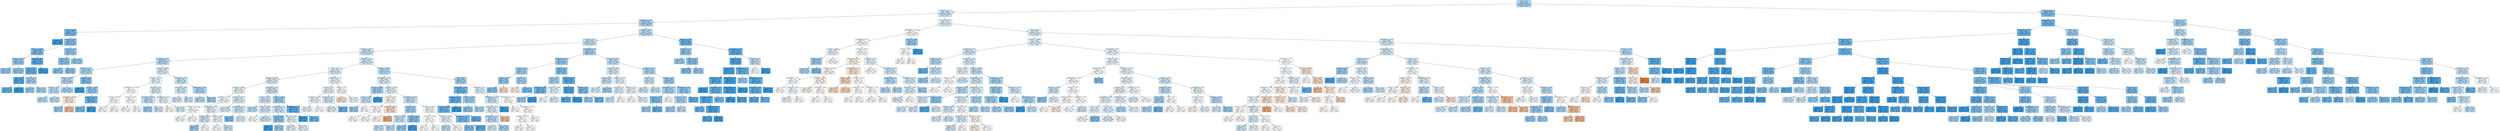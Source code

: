 digraph Tree {
node [shape=box, style="filled", color="black"] ;
0 [label="CCR <= 5.5\ngini = 0.462\nsamples = 25791\nvalue = [9327, 16464]\nclass = True", fillcolor="#a9d5f4"] ;
1 [label="nbproc <= 4.5\ngini = 0.489\nsamples = 16087\nvalue = [6877, 9210]\nclass = True", fillcolor="#cde6f8"] ;
0 -> 1 [labeldistance=2.5, labelangle=45, headlabel="True"] ;
2 [label="graphDepth <= 3.5\ngini = 0.463\nsamples = 5348\nvalue = [1950, 3398]\nclass = True", fillcolor="#abd5f4"] ;
1 -> 2 ;
3 [label="sdComp <= 0.065\ngini = 0.363\nsamples = 972\nvalue = [232, 740]\nclass = True", fillcolor="#77bced"] ;
2 -> 3 ;
4 [label="gini = 0.0\nsamples = 112\nvalue = [0, 112]\nclass = True", fillcolor="#399de5"] ;
3 -> 4 ;
5 [label="sdComp <= 0.65\ngini = 0.394\nsamples = 860\nvalue = [232, 628]\nclass = True", fillcolor="#82c1ef"] ;
3 -> 5 ;
6 [label="sdComm <= 0.065\ngini = 0.366\nsamples = 498\nvalue = [120, 378]\nclass = True", fillcolor="#78bced"] ;
5 -> 6 ;
7 [label="sdComm <= 0.02\ngini = 0.43\nsamples = 300\nvalue = [94, 206]\nclass = True", fillcolor="#93caf1"] ;
6 -> 7 ;
8 [label="gini = 0.432\nsamples = 114\nvalue = [36, 78]\nclass = True", fillcolor="#94caf1"] ;
7 -> 8 ;
9 [label="gini = 0.429\nsamples = 186\nvalue = [58, 128]\nclass = True", fillcolor="#93c9f1"] ;
7 -> 9 ;
10 [label="sdComm <= 0.65\ngini = 0.228\nsamples = 198\nvalue = [26, 172]\nclass = True", fillcolor="#57ace9"] ;
6 -> 10 ;
11 [label="sdComp <= 0.2\ngini = 0.296\nsamples = 144\nvalue = [26, 118]\nclass = True", fillcolor="#65b3eb"] ;
10 -> 11 ;
12 [label="CCR <= 0.55\ngini = 0.204\nsamples = 104\nvalue = [12, 92]\nclass = True", fillcolor="#53aae8"] ;
11 -> 12 ;
13 [label="gini = 0.312\nsamples = 62\nvalue = [12, 50]\nclass = True", fillcolor="#69b5eb"] ;
12 -> 13 ;
14 [label="gini = 0.0\nsamples = 42\nvalue = [0, 42]\nclass = True", fillcolor="#399de5"] ;
12 -> 14 ;
15 [label="sdComm <= 0.2\ngini = 0.455\nsamples = 40\nvalue = [14, 26]\nclass = True", fillcolor="#a4d2f3"] ;
11 -> 15 ;
16 [label="gini = 0.444\nsamples = 6\nvalue = [2, 4]\nclass = True", fillcolor="#9ccef2"] ;
15 -> 16 ;
17 [label="gini = 0.457\nsamples = 34\nvalue = [12, 22]\nclass = True", fillcolor="#a5d2f3"] ;
15 -> 17 ;
18 [label="gini = 0.0\nsamples = 54\nvalue = [0, 54]\nclass = True", fillcolor="#399de5"] ;
10 -> 18 ;
19 [label="sdComm <= 0.65\ngini = 0.427\nsamples = 362\nvalue = [112, 250]\nclass = True", fillcolor="#92c9f1"] ;
5 -> 19 ;
20 [label="sdComm <= 0.2\ngini = 0.417\nsamples = 162\nvalue = [48, 114]\nclass = True", fillcolor="#8cc6f0"] ;
19 -> 20 ;
21 [label="gini = 0.418\nsamples = 74\nvalue = [22, 52]\nclass = True", fillcolor="#8dc6f0"] ;
20 -> 21 ;
22 [label="gini = 0.416\nsamples = 88\nvalue = [26, 62]\nclass = True", fillcolor="#8cc6f0"] ;
20 -> 22 ;
23 [label="gini = 0.435\nsamples = 200\nvalue = [64, 136]\nclass = True", fillcolor="#96cbf1"] ;
19 -> 23 ;
24 [label="sdComp <= 0.65\ngini = 0.477\nsamples = 4376\nvalue = [1718, 2658]\nclass = True", fillcolor="#b9dcf6"] ;
2 -> 24 ;
25 [label="sdComm <= 0.2\ngini = 0.485\nsamples = 3918\nvalue = [1624, 2294]\nclass = True", fillcolor="#c5e2f7"] ;
24 -> 25 ;
26 [label="sdComm <= 0.02\ngini = 0.489\nsamples = 3334\nvalue = [1416, 1918]\nclass = True", fillcolor="#cbe5f8"] ;
25 -> 26 ;
27 [label="graphDepth <= 9.0\ngini = 0.476\nsamples = 956\nvalue = [374, 582]\nclass = True", fillcolor="#b8dcf6"] ;
26 -> 27 ;
28 [label="graphSize <= 22.5\ngini = 0.466\nsamples = 686\nvalue = [254, 432]\nclass = True", fillcolor="#add7f4"] ;
27 -> 28 ;
29 [label="sdComp <= 0.065\ngini = 0.472\nsamples = 624\nvalue = [238, 386]\nclass = True", fillcolor="#b3d9f5"] ;
28 -> 29 ;
30 [label="sdComp <= 0.02\ngini = 0.482\nsamples = 242\nvalue = [98, 144]\nclass = True", fillcolor="#c0e0f7"] ;
29 -> 30 ;
31 [label="gini = 0.48\nsamples = 90\nvalue = [36, 54]\nclass = True", fillcolor="#bddef6"] ;
30 -> 31 ;
32 [label="gini = 0.483\nsamples = 152\nvalue = [62, 90]\nclass = True", fillcolor="#c1e1f7"] ;
30 -> 32 ;
33 [label="gini = 0.464\nsamples = 382\nvalue = [140, 242]\nclass = True", fillcolor="#acd6f4"] ;
29 -> 33 ;
34 [label="sdComp <= 0.02\ngini = 0.383\nsamples = 62\nvalue = [16, 46]\nclass = True", fillcolor="#7ebfee"] ;
28 -> 34 ;
35 [label="gini = 0.0\nsamples = 12\nvalue = [0, 12]\nclass = True", fillcolor="#399de5"] ;
34 -> 35 ;
36 [label="sdComp <= 0.065\ngini = 0.435\nsamples = 50\nvalue = [16, 34]\nclass = True", fillcolor="#96cbf1"] ;
34 -> 36 ;
37 [label="graphSize <= 40.0\ngini = 0.494\nsamples = 18\nvalue = [10, 8]\nclass = False", fillcolor="#fae6d7"] ;
36 -> 37 ;
38 [label="gini = 0.444\nsamples = 6\nvalue = [2, 4]\nclass = True", fillcolor="#9ccef2"] ;
37 -> 38 ;
39 [label="gini = 0.444\nsamples = 12\nvalue = [8, 4]\nclass = False", fillcolor="#f2c09c"] ;
37 -> 39 ;
40 [label="graphSize <= 40.0\ngini = 0.305\nsamples = 32\nvalue = [6, 26]\nclass = True", fillcolor="#67b4eb"] ;
36 -> 40 ;
41 [label="gini = 0.375\nsamples = 24\nvalue = [6, 18]\nclass = True", fillcolor="#7bbeee"] ;
40 -> 41 ;
42 [label="gini = 0.0\nsamples = 8\nvalue = [0, 8]\nclass = True", fillcolor="#399de5"] ;
40 -> 42 ;
43 [label="sdComp <= 0.065\ngini = 0.494\nsamples = 270\nvalue = [120, 150]\nclass = True", fillcolor="#d7ebfa"] ;
27 -> 43 ;
44 [label="graphSize <= 75.0\ngini = 0.499\nsamples = 122\nvalue = [58, 64]\nclass = True", fillcolor="#ecf6fd"] ;
43 -> 44 ;
45 [label="graphDepth <= 13.5\ngini = 0.5\nsamples = 68\nvalue = [34, 34]\nclass = False", fillcolor="#ffffff"] ;
44 -> 45 ;
46 [label="sdComp <= 0.02\ngini = 0.5\nsamples = 36\nvalue = [18, 18]\nclass = False", fillcolor="#ffffff"] ;
45 -> 46 ;
47 [label="gini = 0.5\nsamples = 24\nvalue = [12, 12]\nclass = False", fillcolor="#ffffff"] ;
46 -> 47 ;
48 [label="gini = 0.5\nsamples = 12\nvalue = [6, 6]\nclass = False", fillcolor="#ffffff"] ;
46 -> 48 ;
49 [label="sdComp <= 0.02\ngini = 0.5\nsamples = 32\nvalue = [16, 16]\nclass = False", fillcolor="#ffffff"] ;
45 -> 49 ;
50 [label="gini = 0.5\nsamples = 20\nvalue = [10, 10]\nclass = False", fillcolor="#ffffff"] ;
49 -> 50 ;
51 [label="gini = 0.5\nsamples = 12\nvalue = [6, 6]\nclass = False", fillcolor="#ffffff"] ;
49 -> 51 ;
52 [label="sdComp <= 0.02\ngini = 0.494\nsamples = 54\nvalue = [24, 30]\nclass = True", fillcolor="#d7ebfa"] ;
44 -> 52 ;
53 [label="graphDepth <= 25.5\ngini = 0.48\nsamples = 20\nvalue = [8, 12]\nclass = True", fillcolor="#bddef6"] ;
52 -> 53 ;
54 [label="gini = 0.444\nsamples = 6\nvalue = [2, 4]\nclass = True", fillcolor="#9ccef2"] ;
53 -> 54 ;
55 [label="gini = 0.49\nsamples = 14\nvalue = [6, 8]\nclass = True", fillcolor="#cee6f8"] ;
53 -> 55 ;
56 [label="graphDepth <= 25.5\ngini = 0.498\nsamples = 34\nvalue = [16, 18]\nclass = True", fillcolor="#e9f4fc"] ;
52 -> 56 ;
57 [label="gini = 0.5\nsamples = 16\nvalue = [8, 8]\nclass = False", fillcolor="#ffffff"] ;
56 -> 57 ;
58 [label="gini = 0.494\nsamples = 18\nvalue = [8, 10]\nclass = True", fillcolor="#d7ebfa"] ;
56 -> 58 ;
59 [label="graphSize <= 75.0\ngini = 0.487\nsamples = 148\nvalue = [62, 86]\nclass = True", fillcolor="#c8e4f8"] ;
43 -> 59 ;
60 [label="graphSize <= 40.0\ngini = 0.492\nsamples = 110\nvalue = [48, 62]\nclass = True", fillcolor="#d2e9f9"] ;
59 -> 60 ;
61 [label="gini = 0.492\nsamples = 96\nvalue = [42, 54]\nclass = True", fillcolor="#d3e9f9"] ;
60 -> 61 ;
62 [label="gini = 0.49\nsamples = 14\nvalue = [6, 8]\nclass = True", fillcolor="#cee6f8"] ;
60 -> 62 ;
63 [label="graphDepth <= 25.5\ngini = 0.465\nsamples = 38\nvalue = [14, 24]\nclass = True", fillcolor="#acd6f4"] ;
59 -> 63 ;
64 [label="gini = 0.473\nsamples = 26\nvalue = [10, 16]\nclass = True", fillcolor="#b5daf5"] ;
63 -> 64 ;
65 [label="gini = 0.444\nsamples = 12\nvalue = [4, 8]\nclass = True", fillcolor="#9ccef2"] ;
63 -> 65 ;
66 [label="graphSize <= 40.0\ngini = 0.492\nsamples = 2378\nvalue = [1042, 1336]\nclass = True", fillcolor="#d3e9f9"] ;
26 -> 66 ;
67 [label="CCR <= 0.55\ngini = 0.495\nsamples = 1862\nvalue = [840, 1022]\nclass = True", fillcolor="#dceefa"] ;
66 -> 67 ;
68 [label="sdComm <= 0.065\ngini = 0.494\nsamples = 1400\nvalue = [622, 778]\nclass = True", fillcolor="#d7ebfa"] ;
67 -> 68 ;
69 [label="sdComp <= 0.065\ngini = 0.497\nsamples = 804\nvalue = [372, 432]\nclass = True", fillcolor="#e4f1fb"] ;
68 -> 69 ;
70 [label="graphSize <= 22.5\ngini = 0.5\nsamples = 288\nvalue = [140, 148]\nclass = True", fillcolor="#f4fafe"] ;
69 -> 70 ;
71 [label="sdComp <= 0.02\ngini = 0.5\nsamples = 214\nvalue = [106, 108]\nclass = True", fillcolor="#fbfdff"] ;
70 -> 71 ;
72 [label="gini = 0.5\nsamples = 110\nvalue = [54, 56]\nclass = True", fillcolor="#f8fcfe"] ;
71 -> 72 ;
73 [label="gini = 0.5\nsamples = 104\nvalue = [52, 52]\nclass = False", fillcolor="#ffffff"] ;
71 -> 73 ;
74 [label="graphDepth <= 7.5\ngini = 0.497\nsamples = 74\nvalue = [34, 40]\nclass = True", fillcolor="#e1f0fb"] ;
70 -> 74 ;
75 [label="sdComp <= 0.02\ngini = 0.49\nsamples = 28\nvalue = [12, 16]\nclass = True", fillcolor="#cee6f8"] ;
74 -> 75 ;
76 [label="gini = 0.444\nsamples = 12\nvalue = [4, 8]\nclass = True", fillcolor="#9ccef2"] ;
75 -> 76 ;
77 [label="gini = 0.5\nsamples = 16\nvalue = [8, 8]\nclass = False", fillcolor="#ffffff"] ;
75 -> 77 ;
78 [label="sdComp <= 0.02\ngini = 0.499\nsamples = 46\nvalue = [22, 24]\nclass = True", fillcolor="#eff7fd"] ;
74 -> 78 ;
79 [label="gini = 0.5\nsamples = 32\nvalue = [16, 16]\nclass = False", fillcolor="#ffffff"] ;
78 -> 79 ;
80 [label="gini = 0.49\nsamples = 14\nvalue = [6, 8]\nclass = True", fillcolor="#cee6f8"] ;
78 -> 80 ;
81 [label="graphSize <= 22.5\ngini = 0.495\nsamples = 516\nvalue = [232, 284]\nclass = True", fillcolor="#dbedfa"] ;
69 -> 81 ;
82 [label="gini = 0.496\nsamples = 464\nvalue = [210, 254]\nclass = True", fillcolor="#ddeefa"] ;
81 -> 82 ;
83 [label="graphDepth <= 7.5\ngini = 0.488\nsamples = 52\nvalue = [22, 30]\nclass = True", fillcolor="#cae5f8"] ;
81 -> 83 ;
84 [label="gini = 0.375\nsamples = 8\nvalue = [2, 6]\nclass = True", fillcolor="#7bbeee"] ;
83 -> 84 ;
85 [label="gini = 0.496\nsamples = 44\nvalue = [20, 24]\nclass = True", fillcolor="#deeffb"] ;
83 -> 85 ;
86 [label="graphSize <= 22.5\ngini = 0.487\nsamples = 596\nvalue = [250, 346]\nclass = True", fillcolor="#c8e4f8"] ;
68 -> 86 ;
87 [label="sdComp <= 0.02\ngini = 0.491\nsamples = 502\nvalue = [218, 284]\nclass = True", fillcolor="#d1e8f9"] ;
86 -> 87 ;
88 [label="gini = 0.482\nsamples = 74\nvalue = [30, 44]\nclass = True", fillcolor="#c0e0f7"] ;
87 -> 88 ;
89 [label="sdComp <= 0.065\ngini = 0.493\nsamples = 428\nvalue = [188, 240]\nclass = True", fillcolor="#d4eaf9"] ;
87 -> 89 ;
90 [label="gini = 0.5\nsamples = 56\nvalue = [28, 28]\nclass = False", fillcolor="#ffffff"] ;
89 -> 90 ;
91 [label="gini = 0.49\nsamples = 372\nvalue = [160, 212]\nclass = True", fillcolor="#cee7f9"] ;
89 -> 91 ;
92 [label="sdComp <= 0.065\ngini = 0.449\nsamples = 94\nvalue = [32, 62]\nclass = True", fillcolor="#9fd0f2"] ;
86 -> 92 ;
93 [label="graphDepth <= 7.5\ngini = 0.489\nsamples = 66\nvalue = [28, 38]\nclass = True", fillcolor="#cbe5f8"] ;
92 -> 93 ;
94 [label="sdComp <= 0.02\ngini = 0.408\nsamples = 14\nvalue = [4, 10]\nclass = True", fillcolor="#88c4ef"] ;
93 -> 94 ;
95 [label="gini = 0.0\nsamples = 2\nvalue = [0, 2]\nclass = True", fillcolor="#399de5"] ;
94 -> 95 ;
96 [label="gini = 0.444\nsamples = 12\nvalue = [4, 8]\nclass = True", fillcolor="#9ccef2"] ;
94 -> 96 ;
97 [label="sdComp <= 0.02\ngini = 0.497\nsamples = 52\nvalue = [24, 28]\nclass = True", fillcolor="#e3f1fb"] ;
93 -> 97 ;
98 [label="gini = 0.497\nsamples = 26\nvalue = [12, 14]\nclass = True", fillcolor="#e3f1fb"] ;
97 -> 98 ;
99 [label="gini = 0.497\nsamples = 26\nvalue = [12, 14]\nclass = True", fillcolor="#e3f1fb"] ;
97 -> 99 ;
100 [label="graphDepth <= 7.5\ngini = 0.245\nsamples = 28\nvalue = [4, 24]\nclass = True", fillcolor="#5aade9"] ;
92 -> 100 ;
101 [label="gini = 0.0\nsamples = 8\nvalue = [0, 8]\nclass = True", fillcolor="#399de5"] ;
100 -> 101 ;
102 [label="gini = 0.32\nsamples = 20\nvalue = [4, 16]\nclass = True", fillcolor="#6ab6ec"] ;
100 -> 102 ;
103 [label="graphDepth <= 7.5\ngini = 0.498\nsamples = 462\nvalue = [218, 244]\nclass = True", fillcolor="#eaf5fc"] ;
67 -> 103 ;
104 [label="sdComp <= 0.2\ngini = 0.497\nsamples = 376\nvalue = [174, 202]\nclass = True", fillcolor="#e4f1fb"] ;
103 -> 104 ;
105 [label="graphSize <= 22.5\ngini = 0.499\nsamples = 226\nvalue = [108, 118]\nclass = True", fillcolor="#eef7fd"] ;
104 -> 105 ;
106 [label="gini = 0.499\nsamples = 206\nvalue = [98, 108]\nclass = True", fillcolor="#edf6fd"] ;
105 -> 106 ;
107 [label="gini = 0.5\nsamples = 20\nvalue = [10, 10]\nclass = False", fillcolor="#ffffff"] ;
105 -> 107 ;
108 [label="graphSize <= 22.5\ngini = 0.493\nsamples = 150\nvalue = [66, 84]\nclass = True", fillcolor="#d5eaf9"] ;
104 -> 108 ;
109 [label="gini = 0.496\nsamples = 140\nvalue = [64, 76]\nclass = True", fillcolor="#e0f0fb"] ;
108 -> 109 ;
110 [label="gini = 0.32\nsamples = 10\nvalue = [2, 8]\nclass = True", fillcolor="#6ab6ec"] ;
108 -> 110 ;
111 [label="sdComp <= 0.2\ngini = 0.5\nsamples = 86\nvalue = [44, 42]\nclass = False", fillcolor="#fef9f6"] ;
103 -> 111 ;
112 [label="gini = 0.49\nsamples = 28\nvalue = [16, 12]\nclass = False", fillcolor="#f8e0ce"] ;
111 -> 112 ;
113 [label="gini = 0.499\nsamples = 58\nvalue = [28, 30]\nclass = True", fillcolor="#f2f8fd"] ;
111 -> 113 ;
114 [label="sdComp <= 0.065\ngini = 0.476\nsamples = 516\nvalue = [202, 314]\nclass = True", fillcolor="#b8dcf6"] ;
66 -> 114 ;
115 [label="graphDepth <= 12.5\ngini = 0.494\nsamples = 256\nvalue = [114, 142]\nclass = True", fillcolor="#d8ecfa"] ;
114 -> 115 ;
116 [label="sdComm <= 0.065\ngini = 0.444\nsamples = 30\nvalue = [10, 20]\nclass = True", fillcolor="#9ccef2"] ;
115 -> 116 ;
117 [label="sdComp <= 0.02\ngini = 0.486\nsamples = 24\nvalue = [10, 14]\nclass = True", fillcolor="#c6e3f8"] ;
116 -> 117 ;
118 [label="gini = 0.444\nsamples = 12\nvalue = [4, 8]\nclass = True", fillcolor="#9ccef2"] ;
117 -> 118 ;
119 [label="gini = 0.5\nsamples = 12\nvalue = [6, 6]\nclass = False", fillcolor="#ffffff"] ;
117 -> 119 ;
120 [label="gini = 0.0\nsamples = 6\nvalue = [0, 6]\nclass = True", fillcolor="#399de5"] ;
116 -> 120 ;
121 [label="graphSize <= 75.0\ngini = 0.497\nsamples = 226\nvalue = [104, 122]\nclass = True", fillcolor="#e2f1fb"] ;
115 -> 121 ;
122 [label="sdComp <= 0.02\ngini = 0.499\nsamples = 108\nvalue = [56, 52]\nclass = False", fillcolor="#fdf6f1"] ;
121 -> 122 ;
123 [label="sdComm <= 0.065\ngini = 0.5\nsamples = 84\nvalue = [42, 42]\nclass = False", fillcolor="#ffffff"] ;
122 -> 123 ;
124 [label="gini = 0.5\nsamples = 24\nvalue = [12, 12]\nclass = False", fillcolor="#ffffff"] ;
123 -> 124 ;
125 [label="gini = 0.5\nsamples = 60\nvalue = [30, 30]\nclass = False", fillcolor="#ffffff"] ;
123 -> 125 ;
126 [label="sdComm <= 0.065\ngini = 0.486\nsamples = 24\nvalue = [14, 10]\nclass = False", fillcolor="#f8dbc6"] ;
122 -> 126 ;
127 [label="gini = 0.5\nsamples = 16\nvalue = [8, 8]\nclass = False", fillcolor="#ffffff"] ;
126 -> 127 ;
128 [label="gini = 0.375\nsamples = 8\nvalue = [6, 2]\nclass = False", fillcolor="#eeab7b"] ;
126 -> 128 ;
129 [label="graphDepth <= 25.5\ngini = 0.483\nsamples = 118\nvalue = [48, 70]\nclass = True", fillcolor="#c1e0f7"] ;
121 -> 129 ;
130 [label="sdComp <= 0.02\ngini = 0.451\nsamples = 64\nvalue = [22, 42]\nclass = True", fillcolor="#a1d0f3"] ;
129 -> 130 ;
131 [label="sdComm <= 0.065\ngini = 0.484\nsamples = 34\nvalue = [14, 20]\nclass = True", fillcolor="#c4e2f7"] ;
130 -> 131 ;
132 [label="gini = 0.486\nsamples = 24\nvalue = [10, 14]\nclass = True", fillcolor="#c6e3f8"] ;
131 -> 132 ;
133 [label="gini = 0.48\nsamples = 10\nvalue = [4, 6]\nclass = True", fillcolor="#bddef6"] ;
131 -> 133 ;
134 [label="sdComm <= 0.065\ngini = 0.391\nsamples = 30\nvalue = [8, 22]\nclass = True", fillcolor="#81c1ee"] ;
130 -> 134 ;
135 [label="gini = 0.426\nsamples = 26\nvalue = [8, 18]\nclass = True", fillcolor="#91c9f1"] ;
134 -> 135 ;
136 [label="gini = 0.0\nsamples = 4\nvalue = [0, 4]\nclass = True", fillcolor="#399de5"] ;
134 -> 136 ;
137 [label="sdComp <= 0.02\ngini = 0.499\nsamples = 54\nvalue = [26, 28]\nclass = True", fillcolor="#f1f8fd"] ;
129 -> 137 ;
138 [label="sdComm <= 0.065\ngini = 0.5\nsamples = 24\nvalue = [12, 12]\nclass = False", fillcolor="#ffffff"] ;
137 -> 138 ;
139 [label="gini = 0.5\nsamples = 20\nvalue = [10, 10]\nclass = False", fillcolor="#ffffff"] ;
138 -> 139 ;
140 [label="gini = 0.5\nsamples = 4\nvalue = [2, 2]\nclass = False", fillcolor="#ffffff"] ;
138 -> 140 ;
141 [label="sdComm <= 0.065\ngini = 0.498\nsamples = 30\nvalue = [14, 16]\nclass = True", fillcolor="#e6f3fc"] ;
137 -> 141 ;
142 [label="gini = 0.48\nsamples = 10\nvalue = [4, 6]\nclass = True", fillcolor="#bddef6"] ;
141 -> 142 ;
143 [label="gini = 0.5\nsamples = 20\nvalue = [10, 10]\nclass = False", fillcolor="#ffffff"] ;
141 -> 143 ;
144 [label="CCR <= 0.55\ngini = 0.448\nsamples = 260\nvalue = [88, 172]\nclass = True", fillcolor="#9ecff2"] ;
114 -> 144 ;
145 [label="graphDepth <= 25.5\ngini = 0.328\nsamples = 126\nvalue = [26, 100]\nclass = True", fillcolor="#6cb6ec"] ;
144 -> 145 ;
146 [label="graphSize <= 75.0\ngini = 0.263\nsamples = 90\nvalue = [14, 76]\nclass = True", fillcolor="#5dafea"] ;
145 -> 146 ;
147 [label="sdComm <= 0.065\ngini = 0.32\nsamples = 70\nvalue = [14, 56]\nclass = True", fillcolor="#6ab6ec"] ;
146 -> 147 ;
148 [label="graphDepth <= 12.5\ngini = 0.351\nsamples = 44\nvalue = [10, 34]\nclass = True", fillcolor="#73baed"] ;
147 -> 148 ;
149 [label="gini = 0.391\nsamples = 30\nvalue = [8, 22]\nclass = True", fillcolor="#81c1ee"] ;
148 -> 149 ;
150 [label="gini = 0.245\nsamples = 14\nvalue = [2, 12]\nclass = True", fillcolor="#5aade9"] ;
148 -> 150 ;
151 [label="gini = 0.26\nsamples = 26\nvalue = [4, 22]\nclass = True", fillcolor="#5dafea"] ;
147 -> 151 ;
152 [label="gini = 0.0\nsamples = 20\nvalue = [0, 20]\nclass = True", fillcolor="#399de5"] ;
146 -> 152 ;
153 [label="sdComm <= 0.065\ngini = 0.444\nsamples = 36\nvalue = [12, 24]\nclass = True", fillcolor="#9ccef2"] ;
145 -> 153 ;
154 [label="gini = 0.42\nsamples = 20\nvalue = [6, 14]\nclass = True", fillcolor="#8ec7f0"] ;
153 -> 154 ;
155 [label="gini = 0.469\nsamples = 16\nvalue = [6, 10]\nclass = True", fillcolor="#b0d8f5"] ;
153 -> 155 ;
156 [label="sdComp <= 0.2\ngini = 0.497\nsamples = 134\nvalue = [62, 72]\nclass = True", fillcolor="#e4f1fb"] ;
144 -> 156 ;
157 [label="graphDepth <= 25.5\ngini = 0.487\nsamples = 62\nvalue = [26, 36]\nclass = True", fillcolor="#c8e4f8"] ;
156 -> 157 ;
158 [label="graphSize <= 75.0\ngini = 0.495\nsamples = 58\nvalue = [26, 32]\nclass = True", fillcolor="#daedfa"] ;
157 -> 158 ;
159 [label="graphDepth <= 12.5\ngini = 0.476\nsamples = 46\nvalue = [18, 28]\nclass = True", fillcolor="#b8dcf6"] ;
158 -> 159 ;
160 [label="gini = 0.494\nsamples = 18\nvalue = [8, 10]\nclass = True", fillcolor="#d7ebfa"] ;
159 -> 160 ;
161 [label="gini = 0.459\nsamples = 28\nvalue = [10, 18]\nclass = True", fillcolor="#a7d3f3"] ;
159 -> 161 ;
162 [label="gini = 0.444\nsamples = 12\nvalue = [8, 4]\nclass = False", fillcolor="#f2c09c"] ;
158 -> 162 ;
163 [label="gini = 0.0\nsamples = 4\nvalue = [0, 4]\nclass = True", fillcolor="#399de5"] ;
157 -> 163 ;
164 [label="graphDepth <= 12.5\ngini = 0.5\nsamples = 72\nvalue = [36, 36]\nclass = False", fillcolor="#ffffff"] ;
156 -> 164 ;
165 [label="gini = 0.5\nsamples = 16\nvalue = [8, 8]\nclass = False", fillcolor="#ffffff"] ;
164 -> 165 ;
166 [label="graphDepth <= 25.5\ngini = 0.5\nsamples = 56\nvalue = [28, 28]\nclass = False", fillcolor="#ffffff"] ;
164 -> 166 ;
167 [label="graphSize <= 75.0\ngini = 0.5\nsamples = 44\nvalue = [22, 22]\nclass = False", fillcolor="#ffffff"] ;
166 -> 167 ;
168 [label="gini = 0.5\nsamples = 16\nvalue = [8, 8]\nclass = False", fillcolor="#ffffff"] ;
167 -> 168 ;
169 [label="gini = 0.5\nsamples = 28\nvalue = [14, 14]\nclass = False", fillcolor="#ffffff"] ;
167 -> 169 ;
170 [label="gini = 0.5\nsamples = 12\nvalue = [6, 6]\nclass = False", fillcolor="#ffffff"] ;
166 -> 170 ;
171 [label="graphDepth <= 9.0\ngini = 0.459\nsamples = 584\nvalue = [208, 376]\nclass = True", fillcolor="#a7d3f3"] ;
25 -> 171 ;
172 [label="graphSize <= 22.5\ngini = 0.43\nsamples = 300\nvalue = [94, 206]\nclass = True", fillcolor="#93caf1"] ;
171 -> 172 ;
173 [label="sdComm <= 0.65\ngini = 0.444\nsamples = 210\nvalue = [70, 140]\nclass = True", fillcolor="#9ccef2"] ;
172 -> 173 ;
174 [label="sdComp <= 0.2\ngini = 0.433\nsamples = 120\nvalue = [38, 82]\nclass = True", fillcolor="#95caf1"] ;
173 -> 174 ;
175 [label="gini = 0.406\nsamples = 106\nvalue = [30, 76]\nclass = True", fillcolor="#87c4ef"] ;
174 -> 175 ;
176 [label="gini = 0.49\nsamples = 14\nvalue = [8, 6]\nclass = False", fillcolor="#f8e0ce"] ;
174 -> 176 ;
177 [label="sdComp <= 0.2\ngini = 0.458\nsamples = 90\nvalue = [32, 58]\nclass = True", fillcolor="#a6d3f3"] ;
173 -> 177 ;
178 [label="gini = 0.498\nsamples = 34\nvalue = [18, 16]\nclass = False", fillcolor="#fcf1e9"] ;
177 -> 178 ;
179 [label="gini = 0.375\nsamples = 56\nvalue = [14, 42]\nclass = True", fillcolor="#7bbeee"] ;
177 -> 179 ;
180 [label="sdComm <= 0.65\ngini = 0.391\nsamples = 90\nvalue = [24, 66]\nclass = True", fillcolor="#81c1ee"] ;
172 -> 180 ;
181 [label="sdComp <= 0.2\ngini = 0.461\nsamples = 50\nvalue = [18, 32]\nclass = True", fillcolor="#a8d4f4"] ;
180 -> 181 ;
182 [label="graphSize <= 40.0\ngini = 0.32\nsamples = 20\nvalue = [4, 16]\nclass = True", fillcolor="#6ab6ec"] ;
181 -> 182 ;
183 [label="gini = 0.444\nsamples = 12\nvalue = [4, 8]\nclass = True", fillcolor="#9ccef2"] ;
182 -> 183 ;
184 [label="gini = 0.0\nsamples = 8\nvalue = [0, 8]\nclass = True", fillcolor="#399de5"] ;
182 -> 184 ;
185 [label="graphSize <= 40.0\ngini = 0.498\nsamples = 30\nvalue = [14, 16]\nclass = True", fillcolor="#e6f3fc"] ;
181 -> 185 ;
186 [label="gini = 0.5\nsamples = 8\nvalue = [4, 4]\nclass = False", fillcolor="#ffffff"] ;
185 -> 186 ;
187 [label="gini = 0.496\nsamples = 22\nvalue = [10, 12]\nclass = True", fillcolor="#deeffb"] ;
185 -> 187 ;
188 [label="graphSize <= 40.0\ngini = 0.255\nsamples = 40\nvalue = [6, 34]\nclass = True", fillcolor="#5caeea"] ;
180 -> 188 ;
189 [label="sdComp <= 0.2\ngini = 0.153\nsamples = 24\nvalue = [2, 22]\nclass = True", fillcolor="#4ba6e7"] ;
188 -> 189 ;
190 [label="gini = 0.245\nsamples = 14\nvalue = [2, 12]\nclass = True", fillcolor="#5aade9"] ;
189 -> 190 ;
191 [label="gini = 0.0\nsamples = 10\nvalue = [0, 10]\nclass = True", fillcolor="#399de5"] ;
189 -> 191 ;
192 [label="sdComp <= 0.2\ngini = 0.375\nsamples = 16\nvalue = [4, 12]\nclass = True", fillcolor="#7bbeee"] ;
188 -> 192 ;
193 [label="gini = 0.444\nsamples = 6\nvalue = [2, 4]\nclass = True", fillcolor="#9ccef2"] ;
192 -> 193 ;
194 [label="gini = 0.32\nsamples = 10\nvalue = [2, 8]\nclass = True", fillcolor="#6ab6ec"] ;
192 -> 194 ;
195 [label="sdComm <= 0.65\ngini = 0.481\nsamples = 284\nvalue = [114, 170]\nclass = True", fillcolor="#bedff6"] ;
171 -> 195 ;
196 [label="graphSize <= 40.0\ngini = 0.492\nsamples = 124\nvalue = [54, 70]\nclass = True", fillcolor="#d2e9f9"] ;
195 -> 196 ;
197 [label="sdComp <= 0.2\ngini = 0.484\nsamples = 68\nvalue = [28, 40]\nclass = True", fillcolor="#c4e2f7"] ;
196 -> 197 ;
198 [label="gini = 0.496\nsamples = 44\nvalue = [20, 24]\nclass = True", fillcolor="#deeffb"] ;
197 -> 198 ;
199 [label="gini = 0.444\nsamples = 24\nvalue = [8, 16]\nclass = True", fillcolor="#9ccef2"] ;
197 -> 199 ;
200 [label="graphSize <= 75.0\ngini = 0.497\nsamples = 56\nvalue = [26, 30]\nclass = True", fillcolor="#e5f2fc"] ;
196 -> 200 ;
201 [label="sdComp <= 0.2\ngini = 0.496\nsamples = 22\nvalue = [10, 12]\nclass = True", fillcolor="#deeffb"] ;
200 -> 201 ;
202 [label="gini = 0.49\nsamples = 14\nvalue = [6, 8]\nclass = True", fillcolor="#cee6f8"] ;
201 -> 202 ;
203 [label="gini = 0.5\nsamples = 8\nvalue = [4, 4]\nclass = False", fillcolor="#ffffff"] ;
201 -> 203 ;
204 [label="sdComp <= 0.2\ngini = 0.498\nsamples = 34\nvalue = [16, 18]\nclass = True", fillcolor="#e9f4fc"] ;
200 -> 204 ;
205 [label="gini = 0.5\nsamples = 12\nvalue = [6, 6]\nclass = False", fillcolor="#ffffff"] ;
204 -> 205 ;
206 [label="gini = 0.496\nsamples = 22\nvalue = [10, 12]\nclass = True", fillcolor="#deeffb"] ;
204 -> 206 ;
207 [label="graphSize <= 40.0\ngini = 0.469\nsamples = 160\nvalue = [60, 100]\nclass = True", fillcolor="#b0d8f5"] ;
195 -> 207 ;
208 [label="sdComp <= 0.2\ngini = 0.489\nsamples = 80\nvalue = [34, 46]\nclass = True", fillcolor="#cbe5f8"] ;
207 -> 208 ;
209 [label="gini = 0.49\nsamples = 28\nvalue = [12, 16]\nclass = True", fillcolor="#cee6f8"] ;
208 -> 209 ;
210 [label="gini = 0.488\nsamples = 52\nvalue = [22, 30]\nclass = True", fillcolor="#cae5f8"] ;
208 -> 210 ;
211 [label="sdComp <= 0.2\ngini = 0.439\nsamples = 80\nvalue = [26, 54]\nclass = True", fillcolor="#98ccf2"] ;
207 -> 211 ;
212 [label="graphDepth <= 25.5\ngini = 0.455\nsamples = 40\nvalue = [14, 26]\nclass = True", fillcolor="#a4d2f3"] ;
211 -> 212 ;
213 [label="graphSize <= 75.0\ngini = 0.375\nsamples = 24\nvalue = [6, 18]\nclass = True", fillcolor="#7bbeee"] ;
212 -> 213 ;
214 [label="gini = 0.444\nsamples = 12\nvalue = [4, 8]\nclass = True", fillcolor="#9ccef2"] ;
213 -> 214 ;
215 [label="gini = 0.278\nsamples = 12\nvalue = [2, 10]\nclass = True", fillcolor="#61b1ea"] ;
213 -> 215 ;
216 [label="gini = 0.5\nsamples = 16\nvalue = [8, 8]\nclass = False", fillcolor="#ffffff"] ;
212 -> 216 ;
217 [label="graphDepth <= 25.5\ngini = 0.42\nsamples = 40\nvalue = [12, 28]\nclass = True", fillcolor="#8ec7f0"] ;
211 -> 217 ;
218 [label="graphSize <= 75.0\ngini = 0.459\nsamples = 28\nvalue = [10, 18]\nclass = True", fillcolor="#a7d3f3"] ;
217 -> 218 ;
219 [label="gini = 0.444\nsamples = 18\nvalue = [6, 12]\nclass = True", fillcolor="#9ccef2"] ;
218 -> 219 ;
220 [label="gini = 0.48\nsamples = 10\nvalue = [4, 6]\nclass = True", fillcolor="#bddef6"] ;
218 -> 220 ;
221 [label="gini = 0.278\nsamples = 12\nvalue = [2, 10]\nclass = True", fillcolor="#61b1ea"] ;
217 -> 221 ;
222 [label="graphSize <= 22.5\ngini = 0.326\nsamples = 458\nvalue = [94, 364]\nclass = True", fillcolor="#6cb6ec"] ;
24 -> 222 ;
223 [label="sdComm <= 0.2\ngini = 0.422\nsamples = 192\nvalue = [58, 134]\nclass = True", fillcolor="#8fc7f0"] ;
222 -> 223 ;
224 [label="gini = 0.444\nsamples = 66\nvalue = [22, 44]\nclass = True", fillcolor="#9ccef2"] ;
223 -> 224 ;
225 [label="sdComm <= 0.65\ngini = 0.408\nsamples = 126\nvalue = [36, 90]\nclass = True", fillcolor="#88c4ef"] ;
223 -> 225 ;
226 [label="gini = 0.388\nsamples = 76\nvalue = [20, 56]\nclass = True", fillcolor="#80c0ee"] ;
225 -> 226 ;
227 [label="gini = 0.435\nsamples = 50\nvalue = [16, 34]\nclass = True", fillcolor="#96cbf1"] ;
225 -> 227 ;
228 [label="graphDepth <= 25.5\ngini = 0.234\nsamples = 266\nvalue = [36, 230]\nclass = True", fillcolor="#58ace9"] ;
222 -> 228 ;
229 [label="sdComm <= 0.65\ngini = 0.202\nsamples = 246\nvalue = [28, 218]\nclass = True", fillcolor="#52aae8"] ;
228 -> 229 ;
230 [label="sdComm <= 0.2\ngini = 0.144\nsamples = 154\nvalue = [12, 142]\nclass = True", fillcolor="#4aa5e7"] ;
229 -> 230 ;
231 [label="graphDepth <= 6.5\ngini = 0.229\nsamples = 76\nvalue = [10, 66]\nclass = True", fillcolor="#57ace9"] ;
230 -> 231 ;
232 [label="gini = 0.0\nsamples = 16\nvalue = [0, 16]\nclass = True", fillcolor="#399de5"] ;
231 -> 232 ;
233 [label="graphSize <= 75.0\ngini = 0.278\nsamples = 60\nvalue = [10, 50]\nclass = True", fillcolor="#61b1ea"] ;
231 -> 233 ;
234 [label="graphDepth <= 9.0\ngini = 0.236\nsamples = 44\nvalue = [6, 38]\nclass = True", fillcolor="#58ace9"] ;
233 -> 234 ;
235 [label="gini = 0.32\nsamples = 20\nvalue = [4, 16]\nclass = True", fillcolor="#6ab6ec"] ;
234 -> 235 ;
236 [label="graphDepth <= 13.5\ngini = 0.153\nsamples = 24\nvalue = [2, 22]\nclass = True", fillcolor="#4ba6e7"] ;
234 -> 236 ;
237 [label="gini = 0.198\nsamples = 18\nvalue = [2, 16]\nclass = True", fillcolor="#52a9e8"] ;
236 -> 237 ;
238 [label="gini = 0.0\nsamples = 6\nvalue = [0, 6]\nclass = True", fillcolor="#399de5"] ;
236 -> 238 ;
239 [label="gini = 0.375\nsamples = 16\nvalue = [4, 12]\nclass = True", fillcolor="#7bbeee"] ;
233 -> 239 ;
240 [label="graphSize <= 40.0\ngini = 0.05\nsamples = 78\nvalue = [2, 76]\nclass = True", fillcolor="#3ea0e6"] ;
230 -> 240 ;
241 [label="graphDepth <= 7.5\ngini = 0.095\nsamples = 40\nvalue = [2, 38]\nclass = True", fillcolor="#43a2e6"] ;
240 -> 241 ;
242 [label="gini = 0.0\nsamples = 22\nvalue = [0, 22]\nclass = True", fillcolor="#399de5"] ;
241 -> 242 ;
243 [label="gini = 0.198\nsamples = 18\nvalue = [2, 16]\nclass = True", fillcolor="#52a9e8"] ;
241 -> 243 ;
244 [label="gini = 0.0\nsamples = 38\nvalue = [0, 38]\nclass = True", fillcolor="#399de5"] ;
240 -> 244 ;
245 [label="graphDepth <= 6.5\ngini = 0.287\nsamples = 92\nvalue = [16, 76]\nclass = True", fillcolor="#63b2ea"] ;
229 -> 245 ;
246 [label="gini = 0.444\nsamples = 18\nvalue = [6, 12]\nclass = True", fillcolor="#9ccef2"] ;
245 -> 246 ;
247 [label="graphDepth <= 13.5\ngini = 0.234\nsamples = 74\nvalue = [10, 64]\nclass = True", fillcolor="#58ace9"] ;
245 -> 247 ;
248 [label="graphSize <= 40.0\ngini = 0.278\nsamples = 60\nvalue = [10, 50]\nclass = True", fillcolor="#61b1ea"] ;
247 -> 248 ;
249 [label="gini = 0.269\nsamples = 50\nvalue = [8, 42]\nclass = True", fillcolor="#5fb0ea"] ;
248 -> 249 ;
250 [label="gini = 0.32\nsamples = 10\nvalue = [2, 8]\nclass = True", fillcolor="#6ab6ec"] ;
248 -> 250 ;
251 [label="gini = 0.0\nsamples = 14\nvalue = [0, 14]\nclass = True", fillcolor="#399de5"] ;
247 -> 251 ;
252 [label="sdComm <= 0.2\ngini = 0.48\nsamples = 20\nvalue = [8, 12]\nclass = True", fillcolor="#bddef6"] ;
228 -> 252 ;
253 [label="gini = 0.5\nsamples = 16\nvalue = [8, 8]\nclass = False", fillcolor="#ffffff"] ;
252 -> 253 ;
254 [label="gini = 0.0\nsamples = 4\nvalue = [0, 4]\nclass = True", fillcolor="#399de5"] ;
252 -> 254 ;
255 [label="sdComm <= 0.02\ngini = 0.497\nsamples = 10739\nvalue = [4927, 5812]\nclass = True", fillcolor="#e1f0fb"] ;
1 -> 255 ;
256 [label="graphDepth <= 25.5\ngini = 0.5\nsamples = 2268\nvalue = [1104, 1164]\nclass = True", fillcolor="#f5fafe"] ;
255 -> 256 ;
257 [label="graphDepth <= 3.5\ngini = 0.5\nsamples = 2218\nvalue = [1088, 1130]\nclass = True", fillcolor="#f8fbfe"] ;
256 -> 257 ;
258 [label="sdComp <= 0.065\ngini = 0.498\nsamples = 512\nvalue = [240, 272]\nclass = True", fillcolor="#e8f3fc"] ;
257 -> 258 ;
259 [label="sdComp <= 0.02\ngini = 0.444\nsamples = 96\nvalue = [32, 64]\nclass = True", fillcolor="#9ccef2"] ;
258 -> 259 ;
260 [label="gini = 0.461\nsamples = 72\nvalue = [26, 46]\nclass = True", fillcolor="#a9d4f4"] ;
259 -> 260 ;
261 [label="gini = 0.375\nsamples = 24\nvalue = [6, 18]\nclass = True", fillcolor="#7bbeee"] ;
259 -> 261 ;
262 [label="gini = 0.5\nsamples = 416\nvalue = [208, 208]\nclass = False", fillcolor="#ffffff"] ;
258 -> 262 ;
263 [label="sdComp <= 0.065\ngini = 0.5\nsamples = 1706\nvalue = [848, 858]\nclass = True", fillcolor="#fdfeff"] ;
257 -> 263 ;
264 [label="graphDepth <= 9.0\ngini = 0.499\nsamples = 796\nvalue = [418, 378]\nclass = False", fillcolor="#fdf3ec"] ;
263 -> 264 ;
265 [label="sdComp <= 0.02\ngini = 0.5\nsamples = 618\nvalue = [318, 300]\nclass = False", fillcolor="#fef8f4"] ;
264 -> 265 ;
266 [label="graphSize <= 22.5\ngini = 0.5\nsamples = 154\nvalue = [76, 78]\nclass = True", fillcolor="#fafcfe"] ;
265 -> 266 ;
267 [label="gini = 0.5\nsamples = 88\nvalue = [44, 44]\nclass = False", fillcolor="#ffffff"] ;
266 -> 267 ;
268 [label="graphSize <= 40.0\ngini = 0.5\nsamples = 66\nvalue = [32, 34]\nclass = True", fillcolor="#f3f9fd"] ;
266 -> 268 ;
269 [label="gini = 0.498\nsamples = 34\nvalue = [16, 18]\nclass = True", fillcolor="#e9f4fc"] ;
268 -> 269 ;
270 [label="gini = 0.5\nsamples = 32\nvalue = [16, 16]\nclass = False", fillcolor="#ffffff"] ;
268 -> 270 ;
271 [label="graphSize <= 22.5\ngini = 0.499\nsamples = 464\nvalue = [242, 222]\nclass = False", fillcolor="#fdf5ef"] ;
265 -> 271 ;
272 [label="gini = 0.499\nsamples = 416\nvalue = [218, 198]\nclass = False", fillcolor="#fdf3ed"] ;
271 -> 272 ;
273 [label="graphSize <= 40.0\ngini = 0.5\nsamples = 48\nvalue = [24, 24]\nclass = False", fillcolor="#ffffff"] ;
271 -> 273 ;
274 [label="gini = 0.5\nsamples = 24\nvalue = [12, 12]\nclass = False", fillcolor="#ffffff"] ;
273 -> 274 ;
275 [label="gini = 0.5\nsamples = 24\nvalue = [12, 12]\nclass = False", fillcolor="#ffffff"] ;
273 -> 275 ;
276 [label="graphDepth <= 13.5\ngini = 0.492\nsamples = 178\nvalue = [100, 78]\nclass = False", fillcolor="#f9e3d3"] ;
264 -> 276 ;
277 [label="sdComp <= 0.02\ngini = 0.481\nsamples = 114\nvalue = [68, 46]\nclass = False", fillcolor="#f7d6bf"] ;
276 -> 277 ;
278 [label="gini = 0.486\nsamples = 24\nvalue = [14, 10]\nclass = False", fillcolor="#f8dbc6"] ;
277 -> 278 ;
279 [label="gini = 0.48\nsamples = 90\nvalue = [54, 36]\nclass = False", fillcolor="#f6d5bd"] ;
277 -> 279 ;
280 [label="sdComp <= 0.02\ngini = 0.5\nsamples = 64\nvalue = [32, 32]\nclass = False", fillcolor="#ffffff"] ;
276 -> 280 ;
281 [label="graphSize <= 75.0\ngini = 0.5\nsamples = 16\nvalue = [8, 8]\nclass = False", fillcolor="#ffffff"] ;
280 -> 281 ;
282 [label="gini = 0.5\nsamples = 12\nvalue = [6, 6]\nclass = False", fillcolor="#ffffff"] ;
281 -> 282 ;
283 [label="gini = 0.5\nsamples = 4\nvalue = [2, 2]\nclass = False", fillcolor="#ffffff"] ;
281 -> 283 ;
284 [label="graphSize <= 75.0\ngini = 0.5\nsamples = 48\nvalue = [24, 24]\nclass = False", fillcolor="#ffffff"] ;
280 -> 284 ;
285 [label="gini = 0.5\nsamples = 36\nvalue = [18, 18]\nclass = False", fillcolor="#ffffff"] ;
284 -> 285 ;
286 [label="gini = 0.5\nsamples = 12\nvalue = [6, 6]\nclass = False", fillcolor="#ffffff"] ;
284 -> 286 ;
287 [label="graphSize <= 22.5\ngini = 0.498\nsamples = 910\nvalue = [430, 480]\nclass = True", fillcolor="#eaf5fc"] ;
263 -> 287 ;
288 [label="gini = 0.5\nsamples = 614\nvalue = [302, 312]\nclass = True", fillcolor="#f9fcfe"] ;
287 -> 288 ;
289 [label="graphDepth <= 9.0\ngini = 0.491\nsamples = 296\nvalue = [128, 168]\nclass = True", fillcolor="#d0e8f9"] ;
287 -> 289 ;
290 [label="graphDepth <= 6.5\ngini = 0.471\nsamples = 58\nvalue = [22, 36]\nclass = True", fillcolor="#b2d9f5"] ;
289 -> 290 ;
291 [label="gini = 0.472\nsamples = 42\nvalue = [16, 26]\nclass = True", fillcolor="#b3d9f5"] ;
290 -> 291 ;
292 [label="gini = 0.469\nsamples = 16\nvalue = [6, 10]\nclass = True", fillcolor="#b0d8f5"] ;
290 -> 292 ;
293 [label="graphSize <= 75.0\ngini = 0.494\nsamples = 238\nvalue = [106, 132]\nclass = True", fillcolor="#d8ecfa"] ;
289 -> 293 ;
294 [label="graphSize <= 40.0\ngini = 0.495\nsamples = 226\nvalue = [102, 124]\nclass = True", fillcolor="#dceefa"] ;
293 -> 294 ;
295 [label="gini = 0.494\nsamples = 202\nvalue = [90, 112]\nclass = True", fillcolor="#d8ecfa"] ;
294 -> 295 ;
296 [label="gini = 0.5\nsamples = 24\nvalue = [12, 12]\nclass = False", fillcolor="#ffffff"] ;
294 -> 296 ;
297 [label="gini = 0.444\nsamples = 12\nvalue = [4, 8]\nclass = True", fillcolor="#9ccef2"] ;
293 -> 297 ;
298 [label="sdComp <= 0.065\ngini = 0.435\nsamples = 50\nvalue = [16, 34]\nclass = True", fillcolor="#96cbf1"] ;
256 -> 298 ;
299 [label="sdComp <= 0.02\ngini = 0.5\nsamples = 32\nvalue = [16, 16]\nclass = False", fillcolor="#ffffff"] ;
298 -> 299 ;
300 [label="gini = 0.5\nsamples = 16\nvalue = [8, 8]\nclass = False", fillcolor="#ffffff"] ;
299 -> 300 ;
301 [label="gini = 0.5\nsamples = 16\nvalue = [8, 8]\nclass = False", fillcolor="#ffffff"] ;
299 -> 301 ;
302 [label="gini = 0.0\nsamples = 18\nvalue = [0, 18]\nclass = True", fillcolor="#399de5"] ;
298 -> 302 ;
303 [label="sdComp <= 0.2\ngini = 0.495\nsamples = 8471\nvalue = [3823, 4648]\nclass = True", fillcolor="#dceefa"] ;
255 -> 303 ;
304 [label="sdComm <= 0.065\ngini = 0.497\nsamples = 5888\nvalue = [2701, 3187]\nclass = True", fillcolor="#e1f0fb"] ;
303 -> 304 ;
305 [label="graphDepth <= 3.5\ngini = 0.492\nsamples = 2258\nvalue = [990, 1268]\nclass = True", fillcolor="#d4eaf9"] ;
304 -> 305 ;
306 [label="sdComp <= 0.02\ngini = 0.476\nsamples = 308\nvalue = [120, 188]\nclass = True", fillcolor="#b7dcf6"] ;
305 -> 306 ;
307 [label="gini = 0.305\nsamples = 32\nvalue = [6, 26]\nclass = True", fillcolor="#67b4eb"] ;
306 -> 307 ;
308 [label="sdComp <= 0.065\ngini = 0.485\nsamples = 276\nvalue = [114, 162]\nclass = True", fillcolor="#c4e2f7"] ;
306 -> 308 ;
309 [label="gini = 0.444\nsamples = 54\nvalue = [18, 36]\nclass = True", fillcolor="#9ccef2"] ;
308 -> 309 ;
310 [label="gini = 0.491\nsamples = 222\nvalue = [96, 126]\nclass = True", fillcolor="#d0e8f9"] ;
308 -> 310 ;
311 [label="graphSize <= 22.5\ngini = 0.494\nsamples = 1950\nvalue = [870, 1080]\nclass = True", fillcolor="#d9ecfa"] ;
305 -> 311 ;
312 [label="sdComp <= 0.065\ngini = 0.497\nsamples = 1318\nvalue = [612, 706]\nclass = True", fillcolor="#e5f2fc"] ;
311 -> 312 ;
313 [label="sdComp <= 0.02\ngini = 0.5\nsamples = 504\nvalue = [252, 252]\nclass = False", fillcolor="#ffffff"] ;
312 -> 313 ;
314 [label="gini = 0.5\nsamples = 276\nvalue = [138, 138]\nclass = False", fillcolor="#ffffff"] ;
313 -> 314 ;
315 [label="gini = 0.5\nsamples = 228\nvalue = [114, 114]\nclass = False", fillcolor="#ffffff"] ;
313 -> 315 ;
316 [label="gini = 0.493\nsamples = 814\nvalue = [360, 454]\nclass = True", fillcolor="#d6ebfa"] ;
312 -> 316 ;
317 [label="sdComp <= 0.065\ngini = 0.483\nsamples = 632\nvalue = [258, 374]\nclass = True", fillcolor="#c2e1f7"] ;
311 -> 317 ;
318 [label="graphDepth <= 9.0\ngini = 0.491\nsamples = 434\nvalue = [188, 246]\nclass = True", fillcolor="#d0e8f9"] ;
317 -> 318 ;
319 [label="graphSize <= 40.0\ngini = 0.474\nsamples = 88\nvalue = [34, 54]\nclass = True", fillcolor="#b6dbf5"] ;
318 -> 319 ;
320 [label="sdComp <= 0.02\ngini = 0.494\nsamples = 54\nvalue = [24, 30]\nclass = True", fillcolor="#d7ebfa"] ;
319 -> 320 ;
321 [label="gini = 0.494\nsamples = 36\nvalue = [16, 20]\nclass = True", fillcolor="#d7ebfa"] ;
320 -> 321 ;
322 [label="gini = 0.494\nsamples = 18\nvalue = [8, 10]\nclass = True", fillcolor="#d7ebfa"] ;
320 -> 322 ;
323 [label="sdComp <= 0.02\ngini = 0.415\nsamples = 34\nvalue = [10, 24]\nclass = True", fillcolor="#8bc6f0"] ;
319 -> 323 ;
324 [label="gini = 0.219\nsamples = 16\nvalue = [2, 14]\nclass = True", fillcolor="#55abe9"] ;
323 -> 324 ;
325 [label="gini = 0.494\nsamples = 18\nvalue = [8, 10]\nclass = True", fillcolor="#d7ebfa"] ;
323 -> 325 ;
326 [label="graphDepth <= 25.5\ngini = 0.494\nsamples = 346\nvalue = [154, 192]\nclass = True", fillcolor="#d8ecfa"] ;
318 -> 326 ;
327 [label="graphDepth <= 13.5\ngini = 0.495\nsamples = 314\nvalue = [142, 172]\nclass = True", fillcolor="#dceefa"] ;
326 -> 327 ;
328 [label="sdComp <= 0.02\ngini = 0.493\nsamples = 232\nvalue = [102, 130]\nclass = True", fillcolor="#d4eaf9"] ;
327 -> 328 ;
329 [label="gini = 0.495\nsamples = 116\nvalue = [52, 64]\nclass = True", fillcolor="#daedfa"] ;
328 -> 329 ;
330 [label="gini = 0.49\nsamples = 116\nvalue = [50, 66]\nclass = True", fillcolor="#cfe7f9"] ;
328 -> 330 ;
331 [label="sdComp <= 0.02\ngini = 0.5\nsamples = 82\nvalue = [40, 42]\nclass = True", fillcolor="#f6fafe"] ;
327 -> 331 ;
332 [label="graphSize <= 75.0\ngini = 0.494\nsamples = 36\nvalue = [16, 20]\nclass = True", fillcolor="#d7ebfa"] ;
331 -> 332 ;
333 [label="gini = 0.49\nsamples = 28\nvalue = [12, 16]\nclass = True", fillcolor="#cee6f8"] ;
332 -> 333 ;
334 [label="gini = 0.5\nsamples = 8\nvalue = [4, 4]\nclass = False", fillcolor="#ffffff"] ;
332 -> 334 ;
335 [label="graphSize <= 75.0\ngini = 0.499\nsamples = 46\nvalue = [24, 22]\nclass = False", fillcolor="#fdf5ef"] ;
331 -> 335 ;
336 [label="gini = 0.497\nsamples = 26\nvalue = [14, 12]\nclass = False", fillcolor="#fbede3"] ;
335 -> 336 ;
337 [label="gini = 0.5\nsamples = 20\nvalue = [10, 10]\nclass = False", fillcolor="#ffffff"] ;
335 -> 337 ;
338 [label="sdComp <= 0.02\ngini = 0.469\nsamples = 32\nvalue = [12, 20]\nclass = True", fillcolor="#b0d8f5"] ;
326 -> 338 ;
339 [label="gini = 0.469\nsamples = 16\nvalue = [6, 10]\nclass = True", fillcolor="#b0d8f5"] ;
338 -> 339 ;
340 [label="gini = 0.469\nsamples = 16\nvalue = [6, 10]\nclass = True", fillcolor="#b0d8f5"] ;
338 -> 340 ;
341 [label="graphDepth <= 13.5\ngini = 0.457\nsamples = 198\nvalue = [70, 128]\nclass = True", fillcolor="#a5d3f3"] ;
317 -> 341 ;
342 [label="graphSize <= 40.0\ngini = 0.438\nsamples = 142\nvalue = [46, 96]\nclass = True", fillcolor="#98ccf1"] ;
341 -> 342 ;
343 [label="graphDepth <= 7.5\ngini = 0.448\nsamples = 136\nvalue = [46, 90]\nclass = True", fillcolor="#9ecff2"] ;
342 -> 343 ;
344 [label="gini = 0.461\nsamples = 72\nvalue = [26, 46]\nclass = True", fillcolor="#a9d4f4"] ;
343 -> 344 ;
345 [label="gini = 0.43\nsamples = 64\nvalue = [20, 44]\nclass = True", fillcolor="#93caf1"] ;
343 -> 345 ;
346 [label="gini = 0.0\nsamples = 6\nvalue = [0, 6]\nclass = True", fillcolor="#399de5"] ;
342 -> 346 ;
347 [label="graphSize <= 75.0\ngini = 0.49\nsamples = 56\nvalue = [24, 32]\nclass = True", fillcolor="#cee6f8"] ;
341 -> 347 ;
348 [label="gini = 0.5\nsamples = 28\nvalue = [14, 14]\nclass = False", fillcolor="#ffffff"] ;
347 -> 348 ;
349 [label="graphDepth <= 25.5\ngini = 0.459\nsamples = 28\nvalue = [10, 18]\nclass = True", fillcolor="#a7d3f3"] ;
347 -> 349 ;
350 [label="gini = 0.0\nsamples = 4\nvalue = [0, 4]\nclass = True", fillcolor="#399de5"] ;
349 -> 350 ;
351 [label="gini = 0.486\nsamples = 24\nvalue = [10, 14]\nclass = True", fillcolor="#c6e3f8"] ;
349 -> 351 ;
352 [label="graphDepth <= 9.0\ngini = 0.498\nsamples = 3630\nvalue = [1711, 1919]\nclass = True", fillcolor="#eaf4fc"] ;
304 -> 352 ;
353 [label="sdComp <= 0.065\ngini = 0.498\nsamples = 3006\nvalue = [1401, 1605]\nclass = True", fillcolor="#e6f3fc"] ;
352 -> 353 ;
354 [label="graphDepth <= 6.5\ngini = 0.5\nsamples = 556\nvalue = [270, 286]\nclass = True", fillcolor="#f4fafe"] ;
353 -> 354 ;
355 [label="graphDepth <= 3.5\ngini = 0.5\nsamples = 548\nvalue = [268, 280]\nclass = True", fillcolor="#f7fbfe"] ;
354 -> 355 ;
356 [label="sdComp <= 0.02\ngini = 0.491\nsamples = 88\nvalue = [38, 50]\nclass = True", fillcolor="#cfe7f9"] ;
355 -> 356 ;
357 [label="gini = 0.408\nsamples = 14\nvalue = [4, 10]\nclass = True", fillcolor="#88c4ef"] ;
356 -> 357 ;
358 [label="gini = 0.497\nsamples = 74\nvalue = [34, 40]\nclass = True", fillcolor="#e1f0fb"] ;
356 -> 358 ;
359 [label="sdComp <= 0.02\ngini = 0.5\nsamples = 460\nvalue = [230, 230]\nclass = False", fillcolor="#ffffff"] ;
355 -> 359 ;
360 [label="graphSize <= 22.5\ngini = 0.5\nsamples = 188\nvalue = [96, 92]\nclass = False", fillcolor="#fefaf7"] ;
359 -> 360 ;
361 [label="gini = 0.5\nsamples = 140\nvalue = [70, 70]\nclass = False", fillcolor="#ffffff"] ;
360 -> 361 ;
362 [label="gini = 0.497\nsamples = 48\nvalue = [26, 22]\nclass = False", fillcolor="#fbece1"] ;
360 -> 362 ;
363 [label="graphSize <= 22.5\ngini = 0.5\nsamples = 272\nvalue = [134, 138]\nclass = True", fillcolor="#f9fcfe"] ;
359 -> 363 ;
364 [label="gini = 0.5\nsamples = 244\nvalue = [122, 122]\nclass = False", fillcolor="#ffffff"] ;
363 -> 364 ;
365 [label="gini = 0.49\nsamples = 28\nvalue = [12, 16]\nclass = True", fillcolor="#cee6f8"] ;
363 -> 365 ;
366 [label="gini = 0.375\nsamples = 8\nvalue = [2, 6]\nclass = True", fillcolor="#7bbeee"] ;
354 -> 366 ;
367 [label="graphSize <= 22.5\ngini = 0.497\nsamples = 2450\nvalue = [1131, 1319]\nclass = True", fillcolor="#e3f1fb"] ;
353 -> 367 ;
368 [label="sdComm <= 0.65\ngini = 0.498\nsamples = 2132\nvalue = [993, 1139]\nclass = True", fillcolor="#e6f2fc"] ;
367 -> 368 ;
369 [label="sdComm <= 0.2\ngini = 0.497\nsamples = 1814\nvalue = [839, 975]\nclass = True", fillcolor="#e3f1fb"] ;
368 -> 369 ;
370 [label="graphDepth <= 3.5\ngini = 0.497\nsamples = 1540\nvalue = [713, 827]\nclass = True", fillcolor="#e4f1fb"] ;
369 -> 370 ;
371 [label="CCR <= 0.55\ngini = 0.498\nsamples = 422\nvalue = [199, 223]\nclass = True", fillcolor="#eaf4fc"] ;
370 -> 371 ;
372 [label="gini = 0.5\nsamples = 388\nvalue = [190, 198]\nclass = True", fillcolor="#f7fbfe"] ;
371 -> 372 ;
373 [label="gini = 0.389\nsamples = 34\nvalue = [9, 25]\nclass = True", fillcolor="#80c0ee"] ;
371 -> 373 ;
374 [label="CCR <= 0.55\ngini = 0.497\nsamples = 1118\nvalue = [514, 604]\nclass = True", fillcolor="#e1f0fb"] ;
370 -> 374 ;
375 [label="gini = 0.495\nsamples = 982\nvalue = [444, 538]\nclass = True", fillcolor="#dceefa"] ;
374 -> 375 ;
376 [label="gini = 0.5\nsamples = 136\nvalue = [70, 66]\nclass = False", fillcolor="#fef8f4"] ;
374 -> 376 ;
377 [label="graphDepth <= 3.5\ngini = 0.497\nsamples = 274\nvalue = [126, 148]\nclass = True", fillcolor="#e2f0fb"] ;
369 -> 377 ;
378 [label="gini = 0.465\nsamples = 38\nvalue = [14, 24]\nclass = True", fillcolor="#acd6f4"] ;
377 -> 378 ;
379 [label="gini = 0.499\nsamples = 236\nvalue = [112, 124]\nclass = True", fillcolor="#ecf6fc"] ;
377 -> 379 ;
380 [label="graphDepth <= 3.5\ngini = 0.5\nsamples = 318\nvalue = [154, 164]\nclass = True", fillcolor="#f3f9fd"] ;
368 -> 380 ;
381 [label="gini = 0.496\nsamples = 118\nvalue = [54, 64]\nclass = True", fillcolor="#e0f0fb"] ;
380 -> 381 ;
382 [label="gini = 0.5\nsamples = 200\nvalue = [100, 100]\nclass = False", fillcolor="#ffffff"] ;
380 -> 382 ;
383 [label="sdComm <= 0.2\ngini = 0.491\nsamples = 318\nvalue = [138, 180]\nclass = True", fillcolor="#d1e8f9"] ;
367 -> 383 ;
384 [label="graphSize <= 40.0\ngini = 0.476\nsamples = 128\nvalue = [50, 78]\nclass = True", fillcolor="#b8dcf6"] ;
383 -> 384 ;
385 [label="CCR <= 0.55\ngini = 0.454\nsamples = 92\nvalue = [32, 60]\nclass = True", fillcolor="#a3d1f3"] ;
384 -> 385 ;
386 [label="gini = 0.464\nsamples = 82\nvalue = [30, 52]\nclass = True", fillcolor="#abd6f4"] ;
385 -> 386 ;
387 [label="gini = 0.32\nsamples = 10\nvalue = [2, 8]\nclass = True", fillcolor="#6ab6ec"] ;
385 -> 387 ;
388 [label="CCR <= 0.55\ngini = 0.5\nsamples = 36\nvalue = [18, 18]\nclass = False", fillcolor="#ffffff"] ;
384 -> 388 ;
389 [label="gini = 0.5\nsamples = 20\nvalue = [10, 10]\nclass = False", fillcolor="#ffffff"] ;
388 -> 389 ;
390 [label="gini = 0.5\nsamples = 16\nvalue = [8, 8]\nclass = False", fillcolor="#ffffff"] ;
388 -> 390 ;
391 [label="graphDepth <= 6.5\ngini = 0.497\nsamples = 190\nvalue = [88, 102]\nclass = True", fillcolor="#e4f2fb"] ;
383 -> 391 ;
392 [label="sdComm <= 0.65\ngini = 0.5\nsamples = 148\nvalue = [72, 76]\nclass = True", fillcolor="#f5fafe"] ;
391 -> 392 ;
393 [label="gini = 0.499\nsamples = 46\nvalue = [24, 22]\nclass = False", fillcolor="#fdf5ef"] ;
392 -> 393 ;
394 [label="gini = 0.498\nsamples = 102\nvalue = [48, 54]\nclass = True", fillcolor="#e9f4fc"] ;
392 -> 394 ;
395 [label="sdComm <= 0.65\ngini = 0.472\nsamples = 42\nvalue = [16, 26]\nclass = True", fillcolor="#b3d9f5"] ;
391 -> 395 ;
396 [label="gini = 0.494\nsamples = 18\nvalue = [8, 10]\nclass = True", fillcolor="#d7ebfa"] ;
395 -> 396 ;
397 [label="gini = 0.444\nsamples = 24\nvalue = [8, 16]\nclass = True", fillcolor="#9ccef2"] ;
395 -> 397 ;
398 [label="graphDepth <= 25.5\ngini = 0.5\nsamples = 624\nvalue = [310, 314]\nclass = True", fillcolor="#fcfeff"] ;
352 -> 398 ;
399 [label="sdComm <= 0.65\ngini = 0.5\nsamples = 578\nvalue = [284, 294]\nclass = True", fillcolor="#f8fcfe"] ;
398 -> 399 ;
400 [label="sdComm <= 0.2\ngini = 0.5\nsamples = 460\nvalue = [230, 230]\nclass = False", fillcolor="#ffffff"] ;
399 -> 400 ;
401 [label="graphSize <= 75.0\ngini = 0.5\nsamples = 344\nvalue = [168, 176]\nclass = True", fillcolor="#f6fbfe"] ;
400 -> 401 ;
402 [label="sdComp <= 0.065\ngini = 0.499\nsamples = 316\nvalue = [152, 164]\nclass = True", fillcolor="#f1f8fd"] ;
401 -> 402 ;
403 [label="sdComp <= 0.02\ngini = 0.5\nsamples = 156\nvalue = [78, 78]\nclass = False", fillcolor="#ffffff"] ;
402 -> 403 ;
404 [label="gini = 0.5\nsamples = 68\nvalue = [34, 34]\nclass = False", fillcolor="#ffffff"] ;
403 -> 404 ;
405 [label="gini = 0.5\nsamples = 88\nvalue = [44, 44]\nclass = False", fillcolor="#ffffff"] ;
403 -> 405 ;
406 [label="graphDepth <= 13.5\ngini = 0.497\nsamples = 160\nvalue = [74, 86]\nclass = True", fillcolor="#e3f1fb"] ;
402 -> 406 ;
407 [label="CCR <= 0.55\ngini = 0.494\nsamples = 112\nvalue = [50, 62]\nclass = True", fillcolor="#d9ecfa"] ;
406 -> 407 ;
408 [label="gini = 0.491\nsamples = 74\nvalue = [32, 42]\nclass = True", fillcolor="#d0e8f9"] ;
407 -> 408 ;
409 [label="gini = 0.499\nsamples = 38\nvalue = [18, 20]\nclass = True", fillcolor="#ebf5fc"] ;
407 -> 409 ;
410 [label="CCR <= 0.55\ngini = 0.5\nsamples = 48\nvalue = [24, 24]\nclass = False", fillcolor="#ffffff"] ;
406 -> 410 ;
411 [label="gini = 0.5\nsamples = 16\nvalue = [8, 8]\nclass = False", fillcolor="#ffffff"] ;
410 -> 411 ;
412 [label="gini = 0.5\nsamples = 32\nvalue = [16, 16]\nclass = False", fillcolor="#ffffff"] ;
410 -> 412 ;
413 [label="sdComp <= 0.02\ngini = 0.49\nsamples = 28\nvalue = [16, 12]\nclass = False", fillcolor="#f8e0ce"] ;
401 -> 413 ;
414 [label="gini = 0.375\nsamples = 8\nvalue = [6, 2]\nclass = False", fillcolor="#eeab7b"] ;
413 -> 414 ;
415 [label="gini = 0.5\nsamples = 20\nvalue = [10, 10]\nclass = False", fillcolor="#ffffff"] ;
413 -> 415 ;
416 [label="graphSize <= 75.0\ngini = 0.498\nsamples = 116\nvalue = [62, 54]\nclass = False", fillcolor="#fcefe5"] ;
400 -> 416 ;
417 [label="graphSize <= 40.0\ngini = 0.495\nsamples = 102\nvalue = [56, 46]\nclass = False", fillcolor="#fae8dc"] ;
416 -> 417 ;
418 [label="gini = 0.494\nsamples = 54\nvalue = [30, 24]\nclass = False", fillcolor="#fae6d7"] ;
417 -> 418 ;
419 [label="gini = 0.497\nsamples = 48\nvalue = [26, 22]\nclass = False", fillcolor="#fbece1"] ;
417 -> 419 ;
420 [label="gini = 0.49\nsamples = 14\nvalue = [6, 8]\nclass = True", fillcolor="#cee6f8"] ;
416 -> 420 ;
421 [label="graphSize <= 75.0\ngini = 0.496\nsamples = 118\nvalue = [54, 64]\nclass = True", fillcolor="#e0f0fb"] ;
399 -> 421 ;
422 [label="graphSize <= 40.0\ngini = 0.5\nsamples = 106\nvalue = [52, 54]\nclass = True", fillcolor="#f8fbfe"] ;
421 -> 422 ;
423 [label="gini = 0.499\nsamples = 80\nvalue = [38, 42]\nclass = True", fillcolor="#ecf6fd"] ;
422 -> 423 ;
424 [label="gini = 0.497\nsamples = 26\nvalue = [14, 12]\nclass = False", fillcolor="#fbede3"] ;
422 -> 424 ;
425 [label="gini = 0.278\nsamples = 12\nvalue = [2, 10]\nclass = True", fillcolor="#61b1ea"] ;
421 -> 425 ;
426 [label="sdComp <= 0.065\ngini = 0.491\nsamples = 46\nvalue = [26, 20]\nclass = False", fillcolor="#f9e2d1"] ;
398 -> 426 ;
427 [label="gini = 0.5\nsamples = 12\nvalue = [6, 6]\nclass = False", fillcolor="#ffffff"] ;
426 -> 427 ;
428 [label="CCR <= 0.55\ngini = 0.484\nsamples = 34\nvalue = [20, 14]\nclass = False", fillcolor="#f7d9c4"] ;
426 -> 428 ;
429 [label="gini = 0.444\nsamples = 12\nvalue = [8, 4]\nclass = False", fillcolor="#f2c09c"] ;
428 -> 429 ;
430 [label="sdComm <= 0.65\ngini = 0.496\nsamples = 22\nvalue = [12, 10]\nclass = False", fillcolor="#fbeade"] ;
428 -> 430 ;
431 [label="sdComm <= 0.2\ngini = 0.5\nsamples = 12\nvalue = [6, 6]\nclass = False", fillcolor="#ffffff"] ;
430 -> 431 ;
432 [label="gini = 0.5\nsamples = 4\nvalue = [2, 2]\nclass = False", fillcolor="#ffffff"] ;
431 -> 432 ;
433 [label="gini = 0.5\nsamples = 8\nvalue = [4, 4]\nclass = False", fillcolor="#ffffff"] ;
431 -> 433 ;
434 [label="gini = 0.48\nsamples = 10\nvalue = [6, 4]\nclass = False", fillcolor="#f6d5bd"] ;
430 -> 434 ;
435 [label="graphDepth <= 13.5\ngini = 0.491\nsamples = 2583\nvalue = [1122, 1461]\nclass = True", fillcolor="#d1e8f9"] ;
303 -> 435 ;
436 [label="graphDepth <= 3.5\ngini = 0.493\nsamples = 2353\nvalue = [1034, 1319]\nclass = True", fillcolor="#d4eaf9"] ;
435 -> 436 ;
437 [label="sdComm <= 0.2\ngini = 0.487\nsamples = 687\nvalue = [288, 399]\nclass = True", fillcolor="#c8e4f8"] ;
436 -> 437 ;
438 [label="sdComp <= 0.65\ngini = 0.436\nsamples = 193\nvalue = [62, 131]\nclass = True", fillcolor="#97cbf1"] ;
437 -> 438 ;
439 [label="gini = 0.142\nsamples = 26\nvalue = [2, 24]\nclass = True", fillcolor="#49a5e7"] ;
438 -> 439 ;
440 [label="gini = 0.46\nsamples = 167\nvalue = [60, 107]\nclass = True", fillcolor="#a8d4f4"] ;
438 -> 440 ;
441 [label="sdComm <= 0.65\ngini = 0.496\nsamples = 494\nvalue = [226, 268]\nclass = True", fillcolor="#e0f0fb"] ;
437 -> 441 ;
442 [label="sdComp <= 0.65\ngini = 0.5\nsamples = 336\nvalue = [164, 172]\nclass = True", fillcolor="#f6fafe"] ;
441 -> 442 ;
443 [label="gini = 0.5\nsamples = 24\nvalue = [12, 12]\nclass = False", fillcolor="#ffffff"] ;
442 -> 443 ;
444 [label="gini = 0.5\nsamples = 312\nvalue = [152, 160]\nclass = True", fillcolor="#f5fafe"] ;
442 -> 444 ;
445 [label="sdComp <= 0.65\ngini = 0.477\nsamples = 158\nvalue = [62, 96]\nclass = True", fillcolor="#b9dcf6"] ;
441 -> 445 ;
446 [label="gini = 0.451\nsamples = 64\nvalue = [22, 42]\nclass = True", fillcolor="#a1d0f3"] ;
445 -> 446 ;
447 [label="gini = 0.489\nsamples = 94\nvalue = [40, 54]\nclass = True", fillcolor="#cce6f8"] ;
445 -> 447 ;
448 [label="sdComm <= 0.2\ngini = 0.495\nsamples = 1666\nvalue = [746, 920]\nclass = True", fillcolor="#daecfa"] ;
436 -> 448 ;
449 [label="graphDepth <= 6.5\ngini = 0.5\nsamples = 418\nvalue = [206, 212]\nclass = True", fillcolor="#f9fcfe"] ;
448 -> 449 ;
450 [label="graphSize <= 22.5\ngini = 0.499\nsamples = 244\nvalue = [128, 116]\nclass = False", fillcolor="#fdf3ec"] ;
449 -> 450 ;
451 [label="sdComp <= 0.65\ngini = 0.5\nsamples = 130\nvalue = [66, 64]\nclass = False", fillcolor="#fefbf9"] ;
450 -> 451 ;
452 [label="gini = 0.5\nsamples = 118\nvalue = [60, 58]\nclass = False", fillcolor="#fefbf8"] ;
451 -> 452 ;
453 [label="gini = 0.5\nsamples = 12\nvalue = [6, 6]\nclass = False", fillcolor="#ffffff"] ;
451 -> 453 ;
454 [label="sdComp <= 0.65\ngini = 0.496\nsamples = 114\nvalue = [62, 52]\nclass = False", fillcolor="#fbebdf"] ;
450 -> 454 ;
455 [label="gini = 0.5\nsamples = 8\nvalue = [4, 4]\nclass = False", fillcolor="#ffffff"] ;
454 -> 455 ;
456 [label="gini = 0.496\nsamples = 106\nvalue = [58, 48]\nclass = False", fillcolor="#fbe9dd"] ;
454 -> 456 ;
457 [label="graphDepth <= 9.0\ngini = 0.495\nsamples = 174\nvalue = [78, 96]\nclass = True", fillcolor="#daedfa"] ;
449 -> 457 ;
458 [label="sdComp <= 0.65\ngini = 0.475\nsamples = 36\nvalue = [14, 22]\nclass = True", fillcolor="#b7dbf6"] ;
457 -> 458 ;
459 [label="gini = 0.5\nsamples = 24\nvalue = [12, 12]\nclass = False", fillcolor="#ffffff"] ;
458 -> 459 ;
460 [label="gini = 0.278\nsamples = 12\nvalue = [2, 10]\nclass = True", fillcolor="#61b1ea"] ;
458 -> 460 ;
461 [label="sdComp <= 0.65\ngini = 0.497\nsamples = 138\nvalue = [64, 74]\nclass = True", fillcolor="#e4f2fb"] ;
457 -> 461 ;
462 [label="gini = 0.492\nsamples = 110\nvalue = [48, 62]\nclass = True", fillcolor="#d2e9f9"] ;
461 -> 462 ;
463 [label="gini = 0.49\nsamples = 28\nvalue = [16, 12]\nclass = False", fillcolor="#f8e0ce"] ;
461 -> 463 ;
464 [label="sdComm <= 0.65\ngini = 0.491\nsamples = 1248\nvalue = [540, 708]\nclass = True", fillcolor="#d0e8f9"] ;
448 -> 464 ;
465 [label="graphDepth <= 6.5\ngini = 0.481\nsamples = 562\nvalue = [226, 336]\nclass = True", fillcolor="#bedff6"] ;
464 -> 465 ;
466 [label="sdComp <= 0.65\ngini = 0.474\nsamples = 482\nvalue = [186, 296]\nclass = True", fillcolor="#b5dbf5"] ;
465 -> 466 ;
467 [label="graphSize <= 22.5\ngini = 0.492\nsamples = 228\nvalue = [100, 128]\nclass = True", fillcolor="#d4eaf9"] ;
466 -> 467 ;
468 [label="gini = 0.493\nsamples = 190\nvalue = [84, 106]\nclass = True", fillcolor="#d6ebfa"] ;
467 -> 468 ;
469 [label="gini = 0.488\nsamples = 38\nvalue = [16, 22]\nclass = True", fillcolor="#c9e4f8"] ;
467 -> 469 ;
470 [label="graphSize <= 22.5\ngini = 0.448\nsamples = 254\nvalue = [86, 168]\nclass = True", fillcolor="#9ecff2"] ;
466 -> 470 ;
471 [label="gini = 0.463\nsamples = 214\nvalue = [78, 136]\nclass = True", fillcolor="#abd5f4"] ;
470 -> 471 ;
472 [label="gini = 0.32\nsamples = 40\nvalue = [8, 32]\nclass = True", fillcolor="#6ab6ec"] ;
470 -> 472 ;
473 [label="sdComp <= 0.65\ngini = 0.5\nsamples = 80\nvalue = [40, 40]\nclass = False", fillcolor="#ffffff"] ;
465 -> 473 ;
474 [label="graphDepth <= 9.0\ngini = 0.49\nsamples = 56\nvalue = [24, 32]\nclass = True", fillcolor="#cee6f8"] ;
473 -> 474 ;
475 [label="gini = 0.494\nsamples = 18\nvalue = [8, 10]\nclass = True", fillcolor="#d7ebfa"] ;
474 -> 475 ;
476 [label="gini = 0.488\nsamples = 38\nvalue = [16, 22]\nclass = True", fillcolor="#c9e4f8"] ;
474 -> 476 ;
477 [label="graphSize <= 40.0\ngini = 0.444\nsamples = 24\nvalue = [16, 8]\nclass = False", fillcolor="#f2c09c"] ;
473 -> 477 ;
478 [label="gini = 0.444\nsamples = 18\nvalue = [12, 6]\nclass = False", fillcolor="#f2c09c"] ;
477 -> 478 ;
479 [label="gini = 0.444\nsamples = 6\nvalue = [4, 2]\nclass = False", fillcolor="#f2c09c"] ;
477 -> 479 ;
480 [label="graphSize <= 22.5\ngini = 0.496\nsamples = 686\nvalue = [314, 372]\nclass = True", fillcolor="#e0f0fb"] ;
464 -> 480 ;
481 [label="sdComp <= 0.65\ngini = 0.499\nsamples = 504\nvalue = [244, 260]\nclass = True", fillcolor="#f3f9fd"] ;
480 -> 481 ;
482 [label="gini = 0.5\nsamples = 450\nvalue = [218, 232]\nclass = True", fillcolor="#f3f9fd"] ;
481 -> 482 ;
483 [label="gini = 0.499\nsamples = 54\nvalue = [26, 28]\nclass = True", fillcolor="#f1f8fd"] ;
481 -> 483 ;
484 [label="sdComp <= 0.65\ngini = 0.473\nsamples = 182\nvalue = [70, 112]\nclass = True", fillcolor="#b5daf5"] ;
480 -> 484 ;
485 [label="graphSize <= 40.0\ngini = 0.422\nsamples = 106\nvalue = [32, 74]\nclass = True", fillcolor="#8fc7f0"] ;
484 -> 485 ;
486 [label="graphDepth <= 7.5\ngini = 0.434\nsamples = 88\nvalue = [28, 60]\nclass = True", fillcolor="#95cbf1"] ;
485 -> 486 ;
487 [label="gini = 0.426\nsamples = 52\nvalue = [16, 36]\nclass = True", fillcolor="#91c9f1"] ;
486 -> 487 ;
488 [label="gini = 0.444\nsamples = 36\nvalue = [12, 24]\nclass = True", fillcolor="#9ccef2"] ;
486 -> 488 ;
489 [label="gini = 0.346\nsamples = 18\nvalue = [4, 14]\nclass = True", fillcolor="#72b9ec"] ;
485 -> 489 ;
490 [label="graphDepth <= 6.5\ngini = 0.5\nsamples = 76\nvalue = [38, 38]\nclass = False", fillcolor="#ffffff"] ;
484 -> 490 ;
491 [label="gini = 0.455\nsamples = 40\nvalue = [14, 26]\nclass = True", fillcolor="#a4d2f3"] ;
490 -> 491 ;
492 [label="graphSize <= 40.0\ngini = 0.444\nsamples = 36\nvalue = [24, 12]\nclass = False", fillcolor="#f2c09c"] ;
490 -> 492 ;
493 [label="gini = 0.463\nsamples = 22\nvalue = [14, 8]\nclass = False", fillcolor="#f4c9aa"] ;
492 -> 493 ;
494 [label="gini = 0.408\nsamples = 14\nvalue = [10, 4]\nclass = False", fillcolor="#efb388"] ;
492 -> 494 ;
495 [label="sdComm <= 0.65\ngini = 0.472\nsamples = 230\nvalue = [88, 142]\nclass = True", fillcolor="#b4daf5"] ;
435 -> 495 ;
496 [label="graphDepth <= 25.5\ngini = 0.491\nsamples = 190\nvalue = [82, 108]\nclass = True", fillcolor="#cfe7f9"] ;
495 -> 496 ;
497 [label="sdComp <= 0.65\ngini = 0.478\nsamples = 152\nvalue = [60, 92]\nclass = True", fillcolor="#baddf6"] ;
496 -> 497 ;
498 [label="graphSize <= 75.0\ngini = 0.496\nsamples = 106\nvalue = [48, 58]\nclass = True", fillcolor="#ddeefb"] ;
497 -> 498 ;
499 [label="sdComm <= 0.2\ngini = 0.499\nsamples = 58\nvalue = [30, 28]\nclass = False", fillcolor="#fdf7f2"] ;
498 -> 499 ;
500 [label="gini = 0.5\nsamples = 44\nvalue = [22, 22]\nclass = False", fillcolor="#ffffff"] ;
499 -> 500 ;
501 [label="gini = 0.49\nsamples = 14\nvalue = [8, 6]\nclass = False", fillcolor="#f8e0ce"] ;
499 -> 501 ;
502 [label="sdComm <= 0.2\ngini = 0.469\nsamples = 48\nvalue = [18, 30]\nclass = True", fillcolor="#b0d8f5"] ;
498 -> 502 ;
503 [label="gini = 0.5\nsamples = 20\nvalue = [10, 10]\nclass = False", fillcolor="#ffffff"] ;
502 -> 503 ;
504 [label="gini = 0.408\nsamples = 28\nvalue = [8, 20]\nclass = True", fillcolor="#88c4ef"] ;
502 -> 504 ;
505 [label="graphSize <= 75.0\ngini = 0.386\nsamples = 46\nvalue = [12, 34]\nclass = True", fillcolor="#7fc0ee"] ;
497 -> 505 ;
506 [label="sdComm <= 0.2\ngini = 0.278\nsamples = 24\nvalue = [4, 20]\nclass = True", fillcolor="#61b1ea"] ;
505 -> 506 ;
507 [label="gini = 0.0\nsamples = 4\nvalue = [0, 4]\nclass = True", fillcolor="#399de5"] ;
506 -> 507 ;
508 [label="gini = 0.32\nsamples = 20\nvalue = [4, 16]\nclass = True", fillcolor="#6ab6ec"] ;
506 -> 508 ;
509 [label="sdComm <= 0.2\ngini = 0.463\nsamples = 22\nvalue = [8, 14]\nclass = True", fillcolor="#aad5f4"] ;
505 -> 509 ;
510 [label="gini = 0.408\nsamples = 14\nvalue = [4, 10]\nclass = True", fillcolor="#88c4ef"] ;
509 -> 510 ;
511 [label="gini = 0.5\nsamples = 8\nvalue = [4, 4]\nclass = False", fillcolor="#ffffff"] ;
509 -> 511 ;
512 [label="sdComp <= 0.65\ngini = 0.488\nsamples = 38\nvalue = [22, 16]\nclass = False", fillcolor="#f8ddc9"] ;
496 -> 512 ;
513 [label="sdComm <= 0.2\ngini = 0.498\nsamples = 34\nvalue = [18, 16]\nclass = False", fillcolor="#fcf1e9"] ;
512 -> 513 ;
514 [label="gini = 0.469\nsamples = 16\nvalue = [6, 10]\nclass = True", fillcolor="#b0d8f5"] ;
513 -> 514 ;
515 [label="gini = 0.444\nsamples = 18\nvalue = [12, 6]\nclass = False", fillcolor="#f2c09c"] ;
513 -> 515 ;
516 [label="gini = 0.0\nsamples = 4\nvalue = [4, 0]\nclass = False", fillcolor="#e58139"] ;
512 -> 516 ;
517 [label="graphSize <= 75.0\ngini = 0.255\nsamples = 40\nvalue = [6, 34]\nclass = True", fillcolor="#5caeea"] ;
495 -> 517 ;
518 [label="sdComp <= 0.65\ngini = 0.355\nsamples = 26\nvalue = [6, 20]\nclass = True", fillcolor="#74baed"] ;
517 -> 518 ;
519 [label="gini = 0.49\nsamples = 14\nvalue = [6, 8]\nclass = True", fillcolor="#cee6f8"] ;
518 -> 519 ;
520 [label="gini = 0.0\nsamples = 12\nvalue = [0, 12]\nclass = True", fillcolor="#399de5"] ;
518 -> 520 ;
521 [label="gini = 0.0\nsamples = 14\nvalue = [0, 14]\nclass = True", fillcolor="#399de5"] ;
517 -> 521 ;
522 [label="sdComp <= 6.5\ngini = 0.377\nsamples = 9704\nvalue = [2450, 7254]\nclass = True", fillcolor="#7cbeee"] ;
0 -> 522 [labeldistance=2.5, labelangle=-45, headlabel="False"] ;
523 [label="graphDepth <= 25.5\ngini = 0.336\nsamples = 6930\nvalue = [1478, 5452]\nclass = True", fillcolor="#6fb8ec"] ;
522 -> 523 ;
524 [label="graphSize <= 75.0\ngini = 0.309\nsamples = 5854\nvalue = [1116, 4738]\nclass = True", fillcolor="#68b4eb"] ;
523 -> 524 ;
525 [label="graphDepth <= 3.5\ngini = 0.322\nsamples = 5420\nvalue = [1092, 4328]\nclass = True", fillcolor="#6bb6ec"] ;
524 -> 525 ;
526 [label="nbproc <= 4.5\ngini = 0.117\nsamples = 418\nvalue = [26, 392]\nclass = True", fillcolor="#46a4e7"] ;
525 -> 526 ;
527 [label="sdComp <= 2.0\ngini = 0.022\nsamples = 184\nvalue = [2, 182]\nclass = True", fillcolor="#3b9ee5"] ;
526 -> 527 ;
528 [label="gini = 0.0\nsamples = 112\nvalue = [0, 112]\nclass = True", fillcolor="#399de5"] ;
527 -> 528 ;
529 [label="sdComm <= 6.5\ngini = 0.054\nsamples = 72\nvalue = [2, 70]\nclass = True", fillcolor="#3fa0e6"] ;
527 -> 529 ;
530 [label="gini = 0.0\nsamples = 38\nvalue = [0, 38]\nclass = True", fillcolor="#399de5"] ;
529 -> 530 ;
531 [label="gini = 0.111\nsamples = 34\nvalue = [2, 32]\nclass = True", fillcolor="#45a3e7"] ;
529 -> 531 ;
532 [label="sdComm <= 6.5\ngini = 0.184\nsamples = 234\nvalue = [24, 210]\nclass = True", fillcolor="#50a8e8"] ;
526 -> 532 ;
533 [label="sdComm <= 2.0\ngini = 0.199\nsamples = 196\nvalue = [22, 174]\nclass = True", fillcolor="#52a9e8"] ;
532 -> 533 ;
534 [label="sdComp <= 2.0\ngini = 0.174\nsamples = 104\nvalue = [10, 94]\nclass = True", fillcolor="#4ea7e8"] ;
533 -> 534 ;
535 [label="gini = 0.117\nsamples = 64\nvalue = [4, 60]\nclass = True", fillcolor="#46a4e7"] ;
534 -> 535 ;
536 [label="gini = 0.255\nsamples = 40\nvalue = [6, 34]\nclass = True", fillcolor="#5caeea"] ;
534 -> 536 ;
537 [label="sdComp <= 2.0\ngini = 0.227\nsamples = 92\nvalue = [12, 80]\nclass = True", fillcolor="#57ace9"] ;
533 -> 537 ;
538 [label="gini = 0.332\nsamples = 38\nvalue = [8, 30]\nclass = True", fillcolor="#6eb7ec"] ;
537 -> 538 ;
539 [label="gini = 0.137\nsamples = 54\nvalue = [4, 50]\nclass = True", fillcolor="#49a5e7"] ;
537 -> 539 ;
540 [label="sdComp <= 2.0\ngini = 0.1\nsamples = 38\nvalue = [2, 36]\nclass = True", fillcolor="#44a2e6"] ;
532 -> 540 ;
541 [label="gini = 0.18\nsamples = 20\nvalue = [2, 18]\nclass = True", fillcolor="#4fa8e8"] ;
540 -> 541 ;
542 [label="gini = 0.0\nsamples = 18\nvalue = [0, 18]\nclass = True", fillcolor="#399de5"] ;
540 -> 542 ;
543 [label="graphSize <= 22.5\ngini = 0.335\nsamples = 5002\nvalue = [1066, 3936]\nclass = True", fillcolor="#6fb8ec"] ;
525 -> 543 ;
544 [label="sdComp <= 2.0\ngini = 0.406\nsamples = 1446\nvalue = [410, 1036]\nclass = True", fillcolor="#87c4ef"] ;
543 -> 544 ;
545 [label="sdComm <= 6.5\ngini = 0.334\nsamples = 614\nvalue = [130, 484]\nclass = True", fillcolor="#6eb7ec"] ;
544 -> 545 ;
546 [label="nbproc <= 4.5\ngini = 0.237\nsamples = 350\nvalue = [48, 302]\nclass = True", fillcolor="#58ade9"] ;
545 -> 546 ;
547 [label="sdComm <= 2.0\ngini = 0.276\nsamples = 254\nvalue = [42, 212]\nclass = True", fillcolor="#60b0ea"] ;
546 -> 547 ;
548 [label="gini = 0.307\nsamples = 116\nvalue = [22, 94]\nclass = True", fillcolor="#67b4eb"] ;
547 -> 548 ;
549 [label="gini = 0.248\nsamples = 138\nvalue = [20, 118]\nclass = True", fillcolor="#5baee9"] ;
547 -> 549 ;
550 [label="sdComm <= 2.0\ngini = 0.117\nsamples = 96\nvalue = [6, 90]\nclass = True", fillcolor="#46a4e7"] ;
546 -> 550 ;
551 [label="gini = 0.142\nsamples = 52\nvalue = [4, 48]\nclass = True", fillcolor="#49a5e7"] ;
550 -> 551 ;
552 [label="gini = 0.087\nsamples = 44\nvalue = [2, 42]\nclass = True", fillcolor="#42a2e6"] ;
550 -> 552 ;
553 [label="nbproc <= 4.5\ngini = 0.428\nsamples = 264\nvalue = [82, 182]\nclass = True", fillcolor="#92c9f1"] ;
545 -> 553 ;
554 [label="gini = 0.382\nsamples = 132\nvalue = [34, 98]\nclass = True", fillcolor="#7ebfee"] ;
553 -> 554 ;
555 [label="gini = 0.463\nsamples = 132\nvalue = [48, 84]\nclass = True", fillcolor="#aad5f4"] ;
553 -> 555 ;
556 [label="sdComm <= 2.0\ngini = 0.447\nsamples = 832\nvalue = [280, 552]\nclass = True", fillcolor="#9dcff2"] ;
544 -> 556 ;
557 [label="nbproc <= 4.5\ngini = 0.371\nsamples = 244\nvalue = [60, 184]\nclass = True", fillcolor="#7abded"] ;
556 -> 557 ;
558 [label="gini = 0.259\nsamples = 144\nvalue = [22, 122]\nclass = True", fillcolor="#5dafea"] ;
557 -> 558 ;
559 [label="gini = 0.471\nsamples = 100\nvalue = [38, 62]\nclass = True", fillcolor="#b2d9f5"] ;
557 -> 559 ;
560 [label="sdComm <= 6.5\ngini = 0.468\nsamples = 588\nvalue = [220, 368]\nclass = True", fillcolor="#afd8f5"] ;
556 -> 560 ;
561 [label="nbproc <= 4.5\ngini = 0.488\nsamples = 368\nvalue = [156, 212]\nclass = True", fillcolor="#cbe5f8"] ;
560 -> 561 ;
562 [label="gini = 0.487\nsamples = 224\nvalue = [94, 130]\nclass = True", fillcolor="#c8e4f8"] ;
561 -> 562 ;
563 [label="gini = 0.49\nsamples = 144\nvalue = [62, 82]\nclass = True", fillcolor="#cfe7f9"] ;
561 -> 563 ;
564 [label="nbproc <= 4.5\ngini = 0.413\nsamples = 220\nvalue = [64, 156]\nclass = True", fillcolor="#8ac5f0"] ;
560 -> 564 ;
565 [label="gini = 0.444\nsamples = 144\nvalue = [48, 96]\nclass = True", fillcolor="#9ccef2"] ;
564 -> 565 ;
566 [label="gini = 0.332\nsamples = 76\nvalue = [16, 60]\nclass = True", fillcolor="#6eb7ec"] ;
564 -> 566 ;
567 [label="graphDepth <= 9.0\ngini = 0.301\nsamples = 3556\nvalue = [656, 2900]\nclass = True", fillcolor="#66b3eb"] ;
543 -> 567 ;
568 [label="sdComm <= 6.5\ngini = 0.078\nsamples = 990\nvalue = [40, 950]\nclass = True", fillcolor="#41a1e6"] ;
567 -> 568 ;
569 [label="graphDepth <= 6.5\ngini = 0.058\nsamples = 668\nvalue = [20, 648]\nclass = True", fillcolor="#3fa0e6"] ;
568 -> 569 ;
570 [label="sdComm <= 2.0\ngini = 0.034\nsamples = 352\nvalue = [6, 346]\nclass = True", fillcolor="#3c9fe5"] ;
569 -> 570 ;
571 [label="nbproc <= 4.5\ngini = 0.079\nsamples = 146\nvalue = [6, 140]\nclass = True", fillcolor="#41a1e6"] ;
570 -> 571 ;
572 [label="gini = 0.0\nsamples = 70\nvalue = [0, 70]\nclass = True", fillcolor="#399de5"] ;
571 -> 572 ;
573 [label="sdComp <= 2.0\ngini = 0.145\nsamples = 76\nvalue = [6, 70]\nclass = True", fillcolor="#4aa5e7"] ;
571 -> 573 ;
574 [label="gini = 0.219\nsamples = 32\nvalue = [4, 28]\nclass = True", fillcolor="#55abe9"] ;
573 -> 574 ;
575 [label="gini = 0.087\nsamples = 44\nvalue = [2, 42]\nclass = True", fillcolor="#42a2e6"] ;
573 -> 575 ;
576 [label="gini = 0.0\nsamples = 206\nvalue = [0, 206]\nclass = True", fillcolor="#399de5"] ;
570 -> 576 ;
577 [label="nbproc <= 4.5\ngini = 0.085\nsamples = 316\nvalue = [14, 302]\nclass = True", fillcolor="#42a2e6"] ;
569 -> 577 ;
578 [label="sdComm <= 2.0\ngini = 0.155\nsamples = 142\nvalue = [12, 130]\nclass = True", fillcolor="#4ba6e7"] ;
577 -> 578 ;
579 [label="sdComp <= 2.0\ngini = 0.053\nsamples = 74\nvalue = [2, 72]\nclass = True", fillcolor="#3ea0e6"] ;
578 -> 579 ;
580 [label="gini = 0.117\nsamples = 32\nvalue = [2, 30]\nclass = True", fillcolor="#46a4e7"] ;
579 -> 580 ;
581 [label="gini = 0.0\nsamples = 42\nvalue = [0, 42]\nclass = True", fillcolor="#399de5"] ;
579 -> 581 ;
582 [label="sdComp <= 2.0\ngini = 0.251\nsamples = 68\nvalue = [10, 58]\nclass = True", fillcolor="#5baee9"] ;
578 -> 582 ;
583 [label="gini = 0.305\nsamples = 32\nvalue = [6, 26]\nclass = True", fillcolor="#67b4eb"] ;
582 -> 583 ;
584 [label="gini = 0.198\nsamples = 36\nvalue = [4, 32]\nclass = True", fillcolor="#52a9e8"] ;
582 -> 584 ;
585 [label="sdComp <= 2.0\ngini = 0.023\nsamples = 174\nvalue = [2, 172]\nclass = True", fillcolor="#3b9ee5"] ;
577 -> 585 ;
586 [label="gini = 0.0\nsamples = 106\nvalue = [0, 106]\nclass = True", fillcolor="#399de5"] ;
585 -> 586 ;
587 [label="sdComm <= 2.0\ngini = 0.057\nsamples = 68\nvalue = [2, 66]\nclass = True", fillcolor="#3fa0e6"] ;
585 -> 587 ;
588 [label="gini = 0.124\nsamples = 30\nvalue = [2, 28]\nclass = True", fillcolor="#47a4e7"] ;
587 -> 588 ;
589 [label="gini = 0.0\nsamples = 38\nvalue = [0, 38]\nclass = True", fillcolor="#399de5"] ;
587 -> 589 ;
590 [label="sdComp <= 2.0\ngini = 0.117\nsamples = 322\nvalue = [20, 302]\nclass = True", fillcolor="#46a3e7"] ;
568 -> 590 ;
591 [label="graphDepth <= 6.5\ngini = 0.144\nsamples = 128\nvalue = [10, 118]\nclass = True", fillcolor="#4aa5e7"] ;
590 -> 591 ;
592 [label="gini = 0.0\nsamples = 48\nvalue = [0, 48]\nclass = True", fillcolor="#399de5"] ;
591 -> 592 ;
593 [label="nbproc <= 4.5\ngini = 0.219\nsamples = 80\nvalue = [10, 70]\nclass = True", fillcolor="#55abe9"] ;
591 -> 593 ;
594 [label="gini = 0.255\nsamples = 40\nvalue = [6, 34]\nclass = True", fillcolor="#5caeea"] ;
593 -> 594 ;
595 [label="gini = 0.18\nsamples = 40\nvalue = [4, 36]\nclass = True", fillcolor="#4fa8e8"] ;
593 -> 595 ;
596 [label="graphSize <= 40.0\ngini = 0.098\nsamples = 194\nvalue = [10, 184]\nclass = True", fillcolor="#44a2e6"] ;
590 -> 596 ;
597 [label="nbproc <= 4.5\ngini = 0.145\nsamples = 76\nvalue = [6, 70]\nclass = True", fillcolor="#4aa5e7"] ;
596 -> 597 ;
598 [label="gini = 0.172\nsamples = 42\nvalue = [4, 38]\nclass = True", fillcolor="#4ea7e8"] ;
597 -> 598 ;
599 [label="gini = 0.111\nsamples = 34\nvalue = [2, 32]\nclass = True", fillcolor="#45a3e7"] ;
597 -> 599 ;
600 [label="nbproc <= 4.5\ngini = 0.065\nsamples = 118\nvalue = [4, 114]\nclass = True", fillcolor="#40a0e6"] ;
596 -> 600 ;
601 [label="gini = 0.0\nsamples = 72\nvalue = [0, 72]\nclass = True", fillcolor="#399de5"] ;
600 -> 601 ;
602 [label="gini = 0.159\nsamples = 46\nvalue = [4, 42]\nclass = True", fillcolor="#4ca6e7"] ;
600 -> 602 ;
603 [label="sdComm <= 6.5\ngini = 0.365\nsamples = 2566\nvalue = [616, 1950]\nclass = True", fillcolor="#78bced"] ;
567 -> 603 ;
604 [label="sdComm <= 2.0\ngini = 0.388\nsamples = 1770\nvalue = [466, 1304]\nclass = True", fillcolor="#80c0ee"] ;
603 -> 604 ;
605 [label="graphDepth <= 13.5\ngini = 0.317\nsamples = 800\nvalue = [158, 642]\nclass = True", fillcolor="#6ab5eb"] ;
604 -> 605 ;
606 [label="nbproc <= 4.5\ngini = 0.239\nsamples = 346\nvalue = [48, 298]\nclass = True", fillcolor="#59ade9"] ;
605 -> 606 ;
607 [label="gini = 0.0\nsamples = 154\nvalue = [0, 154]\nclass = True", fillcolor="#399de5"] ;
606 -> 607 ;
608 [label="sdComp <= 2.0\ngini = 0.375\nsamples = 192\nvalue = [48, 144]\nclass = True", fillcolor="#7bbeee"] ;
606 -> 608 ;
609 [label="gini = 0.451\nsamples = 140\nvalue = [48, 92]\nclass = True", fillcolor="#a0d0f3"] ;
608 -> 609 ;
610 [label="gini = 0.0\nsamples = 52\nvalue = [0, 52]\nclass = True", fillcolor="#399de5"] ;
608 -> 610 ;
611 [label="nbproc <= 4.5\ngini = 0.367\nsamples = 454\nvalue = [110, 344]\nclass = True", fillcolor="#78bced"] ;
605 -> 611 ;
612 [label="sdComp <= 2.0\ngini = 0.458\nsamples = 242\nvalue = [86, 156]\nclass = True", fillcolor="#a6d3f3"] ;
611 -> 612 ;
613 [label="gini = 0.424\nsamples = 118\nvalue = [36, 82]\nclass = True", fillcolor="#90c8f0"] ;
612 -> 613 ;
614 [label="gini = 0.481\nsamples = 124\nvalue = [50, 74]\nclass = True", fillcolor="#bfdff7"] ;
612 -> 614 ;
615 [label="sdComp <= 2.0\ngini = 0.201\nsamples = 212\nvalue = [24, 188]\nclass = True", fillcolor="#52aae8"] ;
611 -> 615 ;
616 [label="gini = 0.142\nsamples = 104\nvalue = [8, 96]\nclass = True", fillcolor="#49a5e7"] ;
615 -> 616 ;
617 [label="gini = 0.252\nsamples = 108\nvalue = [16, 92]\nclass = True", fillcolor="#5baeea"] ;
615 -> 617 ;
618 [label="nbproc <= 4.5\ngini = 0.433\nsamples = 970\nvalue = [308, 662]\nclass = True", fillcolor="#95cbf1"] ;
604 -> 618 ;
619 [label="sdComp <= 2.0\ngini = 0.352\nsamples = 456\nvalue = [104, 352]\nclass = True", fillcolor="#74baed"] ;
618 -> 619 ;
620 [label="gini = 0.0\nsamples = 134\nvalue = [0, 134]\nclass = True", fillcolor="#399de5"] ;
619 -> 620 ;
621 [label="graphDepth <= 13.5\ngini = 0.437\nsamples = 322\nvalue = [104, 218]\nclass = True", fillcolor="#97ccf1"] ;
619 -> 621 ;
622 [label="gini = 0.453\nsamples = 196\nvalue = [68, 128]\nclass = True", fillcolor="#a2d1f3"] ;
621 -> 622 ;
623 [label="gini = 0.408\nsamples = 126\nvalue = [36, 90]\nclass = True", fillcolor="#88c4ef"] ;
621 -> 623 ;
624 [label="sdComp <= 2.0\ngini = 0.479\nsamples = 514\nvalue = [204, 310]\nclass = True", fillcolor="#bbddf6"] ;
618 -> 624 ;
625 [label="graphSize <= 40.0\ngini = 0.459\nsamples = 196\nvalue = [70, 126]\nclass = True", fillcolor="#a7d3f3"] ;
624 -> 625 ;
626 [label="gini = 0.494\nsamples = 144\nvalue = [64, 80]\nclass = True", fillcolor="#d7ebfa"] ;
625 -> 626 ;
627 [label="gini = 0.204\nsamples = 52\nvalue = [6, 46]\nclass = True", fillcolor="#53aae8"] ;
625 -> 627 ;
628 [label="graphDepth <= 13.5\ngini = 0.488\nsamples = 318\nvalue = [134, 184]\nclass = True", fillcolor="#c9e4f8"] ;
624 -> 628 ;
629 [label="gini = 0.479\nsamples = 186\nvalue = [74, 112]\nclass = True", fillcolor="#bcdef6"] ;
628 -> 629 ;
630 [label="gini = 0.496\nsamples = 132\nvalue = [60, 72]\nclass = True", fillcolor="#deeffb"] ;
628 -> 630 ;
631 [label="graphDepth <= 13.5\ngini = 0.306\nsamples = 796\nvalue = [150, 646]\nclass = True", fillcolor="#67b4eb"] ;
603 -> 631 ;
632 [label="nbproc <= 4.5\ngini = 0.239\nsamples = 404\nvalue = [56, 348]\nclass = True", fillcolor="#59ade9"] ;
631 -> 632 ;
633 [label="sdComp <= 2.0\ngini = 0.096\nsamples = 158\nvalue = [8, 150]\nclass = True", fillcolor="#44a2e6"] ;
632 -> 633 ;
634 [label="gini = 0.0\nsamples = 74\nvalue = [0, 74]\nclass = True", fillcolor="#399de5"] ;
633 -> 634 ;
635 [label="gini = 0.172\nsamples = 84\nvalue = [8, 76]\nclass = True", fillcolor="#4ea7e8"] ;
633 -> 635 ;
636 [label="sdComp <= 2.0\ngini = 0.314\nsamples = 246\nvalue = [48, 198]\nclass = True", fillcolor="#69b5eb"] ;
632 -> 636 ;
637 [label="gini = 0.46\nsamples = 78\nvalue = [28, 50]\nclass = True", fillcolor="#a8d4f4"] ;
636 -> 637 ;
638 [label="gini = 0.21\nsamples = 168\nvalue = [20, 148]\nclass = True", fillcolor="#54aae9"] ;
636 -> 638 ;
639 [label="nbproc <= 4.5\ngini = 0.365\nsamples = 392\nvalue = [94, 298]\nclass = True", fillcolor="#77bced"] ;
631 -> 639 ;
640 [label="sdComp <= 2.0\ngini = 0.416\nsamples = 210\nvalue = [62, 148]\nclass = True", fillcolor="#8cc6f0"] ;
639 -> 640 ;
641 [label="gini = 0.456\nsamples = 142\nvalue = [50, 92]\nclass = True", fillcolor="#a5d2f3"] ;
640 -> 641 ;
642 [label="gini = 0.291\nsamples = 68\nvalue = [12, 56]\nclass = True", fillcolor="#63b2eb"] ;
640 -> 642 ;
643 [label="sdComp <= 2.0\ngini = 0.29\nsamples = 182\nvalue = [32, 150]\nclass = True", fillcolor="#63b2eb"] ;
639 -> 643 ;
644 [label="gini = 0.177\nsamples = 122\nvalue = [12, 110]\nclass = True", fillcolor="#4fa8e8"] ;
643 -> 644 ;
645 [label="gini = 0.444\nsamples = 60\nvalue = [20, 40]\nclass = True", fillcolor="#9ccef2"] ;
643 -> 645 ;
646 [label="sdComp <= 2.0\ngini = 0.104\nsamples = 434\nvalue = [24, 410]\nclass = True", fillcolor="#45a3e7"] ;
524 -> 646 ;
647 [label="nbproc <= 4.5\ngini = 0.056\nsamples = 280\nvalue = [8, 272]\nclass = True", fillcolor="#3fa0e6"] ;
646 -> 647 ;
648 [label="sdComm <= 2.0\ngini = 0.091\nsamples = 168\nvalue = [8, 160]\nclass = True", fillcolor="#43a2e6"] ;
647 -> 648 ;
649 [label="gini = 0.0\nsamples = 64\nvalue = [0, 64]\nclass = True", fillcolor="#399de5"] ;
648 -> 649 ;
650 [label="sdComm <= 6.5\ngini = 0.142\nsamples = 104\nvalue = [8, 96]\nclass = True", fillcolor="#49a5e7"] ;
648 -> 650 ;
651 [label="gini = 0.245\nsamples = 56\nvalue = [8, 48]\nclass = True", fillcolor="#5aade9"] ;
650 -> 651 ;
652 [label="gini = 0.0\nsamples = 48\nvalue = [0, 48]\nclass = True", fillcolor="#399de5"] ;
650 -> 652 ;
653 [label="gini = 0.0\nsamples = 112\nvalue = [0, 112]\nclass = True", fillcolor="#399de5"] ;
647 -> 653 ;
654 [label="nbproc <= 4.5\ngini = 0.186\nsamples = 154\nvalue = [16, 138]\nclass = True", fillcolor="#50a8e8"] ;
646 -> 654 ;
655 [label="sdComm <= 2.0\ngini = 0.105\nsamples = 108\nvalue = [6, 102]\nclass = True", fillcolor="#45a3e7"] ;
654 -> 655 ;
656 [label="gini = 0.219\nsamples = 16\nvalue = [2, 14]\nclass = True", fillcolor="#55abe9"] ;
655 -> 656 ;
657 [label="sdComm <= 6.5\ngini = 0.083\nsamples = 92\nvalue = [4, 88]\nclass = True", fillcolor="#42a1e6"] ;
655 -> 657 ;
658 [label="gini = 0.105\nsamples = 36\nvalue = [2, 34]\nclass = True", fillcolor="#45a3e7"] ;
657 -> 658 ;
659 [label="gini = 0.069\nsamples = 56\nvalue = [2, 54]\nclass = True", fillcolor="#40a1e6"] ;
657 -> 659 ;
660 [label="sdComm <= 6.5\ngini = 0.34\nsamples = 46\nvalue = [10, 36]\nclass = True", fillcolor="#70b8ec"] ;
654 -> 660 ;
661 [label="gini = 0.48\nsamples = 20\nvalue = [8, 12]\nclass = True", fillcolor="#bddef6"] ;
660 -> 661 ;
662 [label="gini = 0.142\nsamples = 26\nvalue = [2, 24]\nclass = True", fillcolor="#49a5e7"] ;
660 -> 662 ;
663 [label="nbproc <= 4.5\ngini = 0.446\nsamples = 1076\nvalue = [362, 714]\nclass = True", fillcolor="#9dcff2"] ;
523 -> 663 ;
664 [label="sdComm <= 2.0\ngini = 0.288\nsamples = 344\nvalue = [60, 284]\nclass = True", fillcolor="#63b2ea"] ;
663 -> 664 ;
665 [label="sdComp <= 2.0\ngini = 0.41\nsamples = 132\nvalue = [38, 94]\nclass = True", fillcolor="#89c5f0"] ;
664 -> 665 ;
666 [label="gini = 0.444\nsamples = 90\nvalue = [30, 60]\nclass = True", fillcolor="#9ccef2"] ;
665 -> 666 ;
667 [label="gini = 0.308\nsamples = 42\nvalue = [8, 34]\nclass = True", fillcolor="#68b4eb"] ;
665 -> 667 ;
668 [label="sdComm <= 6.5\ngini = 0.186\nsamples = 212\nvalue = [22, 190]\nclass = True", fillcolor="#50a8e8"] ;
664 -> 668 ;
669 [label="sdComp <= 2.0\ngini = 0.028\nsamples = 140\nvalue = [2, 138]\nclass = True", fillcolor="#3c9ee5"] ;
668 -> 669 ;
670 [label="gini = 0.051\nsamples = 76\nvalue = [2, 74]\nclass = True", fillcolor="#3ea0e6"] ;
669 -> 670 ;
671 [label="gini = 0.0\nsamples = 64\nvalue = [0, 64]\nclass = True", fillcolor="#399de5"] ;
669 -> 671 ;
672 [label="sdComp <= 2.0\ngini = 0.401\nsamples = 72\nvalue = [20, 52]\nclass = True", fillcolor="#85c3ef"] ;
668 -> 672 ;
673 [label="gini = 0.0\nsamples = 20\nvalue = [0, 20]\nclass = True", fillcolor="#399de5"] ;
672 -> 673 ;
674 [label="gini = 0.473\nsamples = 52\nvalue = [20, 32]\nclass = True", fillcolor="#b5daf5"] ;
672 -> 674 ;
675 [label="sdComp <= 2.0\ngini = 0.485\nsamples = 732\nvalue = [302, 430]\nclass = True", fillcolor="#c4e2f7"] ;
663 -> 675 ;
676 [label="sdComm <= 2.0\ngini = 0.475\nsamples = 408\nvalue = [158, 250]\nclass = True", fillcolor="#b6dbf5"] ;
675 -> 676 ;
677 [label="gini = 0.311\nsamples = 52\nvalue = [10, 42]\nclass = True", fillcolor="#68b4eb"] ;
676 -> 677 ;
678 [label="sdComm <= 6.5\ngini = 0.486\nsamples = 356\nvalue = [148, 208]\nclass = True", fillcolor="#c6e3f8"] ;
676 -> 678 ;
679 [label="gini = 0.473\nsamples = 208\nvalue = [80, 128]\nclass = True", fillcolor="#b5daf5"] ;
678 -> 679 ;
680 [label="gini = 0.497\nsamples = 148\nvalue = [68, 80]\nclass = True", fillcolor="#e1f0fb"] ;
678 -> 680 ;
681 [label="sdComm <= 2.0\ngini = 0.494\nsamples = 324\nvalue = [144, 180]\nclass = True", fillcolor="#d7ebfa"] ;
675 -> 681 ;
682 [label="gini = 0.5\nsamples = 108\nvalue = [54, 54]\nclass = False", fillcolor="#ffffff"] ;
681 -> 682 ;
683 [label="sdComm <= 6.5\ngini = 0.486\nsamples = 216\nvalue = [90, 126]\nclass = True", fillcolor="#c6e3f8"] ;
681 -> 683 ;
684 [label="gini = 0.487\nsamples = 138\nvalue = [58, 80]\nclass = True", fillcolor="#c9e4f8"] ;
683 -> 684 ;
685 [label="gini = 0.484\nsamples = 78\nvalue = [32, 46]\nclass = True", fillcolor="#c3e1f7"] ;
683 -> 685 ;
686 [label="sdComm <= 2.0\ngini = 0.455\nsamples = 2774\nvalue = [972, 1802]\nclass = True", fillcolor="#a4d2f3"] ;
522 -> 686 ;
687 [label="nbproc <= 4.5\ngini = 0.479\nsamples = 1124\nvalue = [446, 678]\nclass = True", fillcolor="#bbddf6"] ;
686 -> 687 ;
688 [label="graphDepth <= 3.5\ngini = 0.487\nsamples = 800\nvalue = [336, 464]\nclass = True", fillcolor="#c8e4f8"] ;
687 -> 688 ;
689 [label="gini = 0.0\nsamples = 24\nvalue = [0, 24]\nclass = True", fillcolor="#399de5"] ;
688 -> 689 ;
690 [label="graphSize <= 22.5\ngini = 0.491\nsamples = 776\nvalue = [336, 440]\nclass = True", fillcolor="#d0e8f9"] ;
688 -> 690 ;
691 [label="gini = 0.499\nsamples = 358\nvalue = [172, 186]\nclass = True", fillcolor="#f0f8fd"] ;
690 -> 691 ;
692 [label="graphDepth <= 9.0\ngini = 0.477\nsamples = 418\nvalue = [164, 254]\nclass = True", fillcolor="#b9dcf6"] ;
690 -> 692 ;
693 [label="gini = 0.0\nsamples = 42\nvalue = [0, 42]\nclass = True", fillcolor="#399de5"] ;
692 -> 693 ;
694 [label="graphDepth <= 25.5\ngini = 0.492\nsamples = 376\nvalue = [164, 212]\nclass = True", fillcolor="#d2e9f9"] ;
692 -> 694 ;
695 [label="graphDepth <= 13.5\ngini = 0.481\nsamples = 184\nvalue = [74, 110]\nclass = True", fillcolor="#bedff6"] ;
694 -> 695 ;
696 [label="gini = 0.498\nsamples = 86\nvalue = [40, 46]\nclass = True", fillcolor="#e5f2fc"] ;
695 -> 696 ;
697 [label="graphSize <= 75.0\ngini = 0.453\nsamples = 98\nvalue = [34, 64]\nclass = True", fillcolor="#a2d1f3"] ;
695 -> 697 ;
698 [label="gini = 0.438\nsamples = 74\nvalue = [24, 50]\nclass = True", fillcolor="#98ccf1"] ;
697 -> 698 ;
699 [label="gini = 0.486\nsamples = 24\nvalue = [10, 14]\nclass = True", fillcolor="#c6e3f8"] ;
697 -> 699 ;
700 [label="gini = 0.498\nsamples = 192\nvalue = [90, 102]\nclass = True", fillcolor="#e8f3fc"] ;
694 -> 700 ;
701 [label="graphDepth <= 3.5\ngini = 0.448\nsamples = 324\nvalue = [110, 214]\nclass = True", fillcolor="#9fcff2"] ;
687 -> 701 ;
702 [label="gini = 0.499\nsamples = 112\nvalue = [54, 58]\nclass = True", fillcolor="#f1f8fd"] ;
701 -> 702 ;
703 [label="graphDepth <= 9.0\ngini = 0.389\nsamples = 212\nvalue = [56, 156]\nclass = True", fillcolor="#80c0ee"] ;
701 -> 703 ;
704 [label="graphSize <= 32.5\ngini = 0.272\nsamples = 74\nvalue = [12, 62]\nclass = True", fillcolor="#5fb0ea"] ;
703 -> 704 ;
705 [label="gini = 0.245\nsamples = 56\nvalue = [8, 48]\nclass = True", fillcolor="#5aade9"] ;
704 -> 705 ;
706 [label="gini = 0.346\nsamples = 18\nvalue = [4, 14]\nclass = True", fillcolor="#72b9ec"] ;
704 -> 706 ;
707 [label="graphDepth <= 25.5\ngini = 0.434\nsamples = 138\nvalue = [44, 94]\nclass = True", fillcolor="#96cbf1"] ;
703 -> 707 ;
708 [label="graphDepth <= 13.5\ngini = 0.451\nsamples = 128\nvalue = [44, 84]\nclass = True", fillcolor="#a1d0f3"] ;
707 -> 708 ;
709 [label="gini = 0.444\nsamples = 42\nvalue = [14, 28]\nclass = True", fillcolor="#9ccef2"] ;
708 -> 709 ;
710 [label="gini = 0.454\nsamples = 86\nvalue = [30, 56]\nclass = True", fillcolor="#a3d2f3"] ;
708 -> 710 ;
711 [label="gini = 0.0\nsamples = 10\nvalue = [0, 10]\nclass = True", fillcolor="#399de5"] ;
707 -> 711 ;
712 [label="graphDepth <= 3.5\ngini = 0.434\nsamples = 1650\nvalue = [526, 1124]\nclass = True", fillcolor="#96cbf1"] ;
686 -> 712 ;
713 [label="sdComm <= 6.5\ngini = 0.338\nsamples = 130\nvalue = [28, 102]\nclass = True", fillcolor="#6fb8ec"] ;
712 -> 713 ;
714 [label="nbproc <= 4.5\ngini = 0.457\nsamples = 68\nvalue = [24, 44]\nclass = True", fillcolor="#a5d2f3"] ;
713 -> 714 ;
715 [label="gini = 0.278\nsamples = 12\nvalue = [2, 10]\nclass = True", fillcolor="#61b1ea"] ;
714 -> 715 ;
716 [label="gini = 0.477\nsamples = 56\nvalue = [22, 34]\nclass = True", fillcolor="#b9dcf6"] ;
714 -> 716 ;
717 [label="nbproc <= 4.5\ngini = 0.121\nsamples = 62\nvalue = [4, 58]\nclass = True", fillcolor="#47a4e7"] ;
713 -> 717 ;
718 [label="gini = 0.0\nsamples = 32\nvalue = [0, 32]\nclass = True", fillcolor="#399de5"] ;
717 -> 718 ;
719 [label="gini = 0.231\nsamples = 30\nvalue = [4, 26]\nclass = True", fillcolor="#57ace9"] ;
717 -> 719 ;
720 [label="graphSize <= 22.5\ngini = 0.441\nsamples = 1520\nvalue = [498, 1022]\nclass = True", fillcolor="#99cdf2"] ;
712 -> 720 ;
721 [label="nbproc <= 4.5\ngini = 0.476\nsamples = 522\nvalue = [204, 318]\nclass = True", fillcolor="#b8dcf6"] ;
720 -> 721 ;
722 [label="sdComm <= 6.5\ngini = 0.469\nsamples = 362\nvalue = [136, 226]\nclass = True", fillcolor="#b0d8f5"] ;
721 -> 722 ;
723 [label="gini = 0.463\nsamples = 198\nvalue = [72, 126]\nclass = True", fillcolor="#aad5f4"] ;
722 -> 723 ;
724 [label="gini = 0.476\nsamples = 164\nvalue = [64, 100]\nclass = True", fillcolor="#b8dcf6"] ;
722 -> 724 ;
725 [label="sdComm <= 6.5\ngini = 0.489\nsamples = 160\nvalue = [68, 92]\nclass = True", fillcolor="#cbe5f8"] ;
721 -> 725 ;
726 [label="gini = 0.475\nsamples = 72\nvalue = [28, 44]\nclass = True", fillcolor="#b7dbf6"] ;
725 -> 726 ;
727 [label="gini = 0.496\nsamples = 88\nvalue = [40, 48]\nclass = True", fillcolor="#deeffb"] ;
725 -> 727 ;
728 [label="sdComm <= 6.5\ngini = 0.416\nsamples = 998\nvalue = [294, 704]\nclass = True", fillcolor="#8cc6f0"] ;
720 -> 728 ;
729 [label="graphSize <= 40.0\ngini = 0.373\nsamples = 444\nvalue = [110, 334]\nclass = True", fillcolor="#7abdee"] ;
728 -> 729 ;
730 [label="nbproc <= 4.5\ngini = 0.293\nsamples = 112\nvalue = [20, 92]\nclass = True", fillcolor="#64b2eb"] ;
729 -> 730 ;
731 [label="graphDepth <= 7.5\ngini = 0.153\nsamples = 48\nvalue = [4, 44]\nclass = True", fillcolor="#4ba6e7"] ;
730 -> 731 ;
732 [label="gini = 0.278\nsamples = 24\nvalue = [4, 20]\nclass = True", fillcolor="#61b1ea"] ;
731 -> 732 ;
733 [label="gini = 0.0\nsamples = 24\nvalue = [0, 24]\nclass = True", fillcolor="#399de5"] ;
731 -> 733 ;
734 [label="graphDepth <= 7.5\ngini = 0.375\nsamples = 64\nvalue = [16, 48]\nclass = True", fillcolor="#7bbeee"] ;
730 -> 734 ;
735 [label="gini = 0.375\nsamples = 24\nvalue = [6, 18]\nclass = True", fillcolor="#7bbeee"] ;
734 -> 735 ;
736 [label="gini = 0.375\nsamples = 40\nvalue = [10, 30]\nclass = True", fillcolor="#7bbeee"] ;
734 -> 736 ;
737 [label="nbproc <= 4.5\ngini = 0.395\nsamples = 332\nvalue = [90, 242]\nclass = True", fillcolor="#83c1ef"] ;
729 -> 737 ;
738 [label="graphSize <= 75.0\ngini = 0.431\nsamples = 172\nvalue = [54, 118]\nclass = True", fillcolor="#94caf1"] ;
737 -> 738 ;
739 [label="graphDepth <= 12.5\ngini = 0.454\nsamples = 132\nvalue = [46, 86]\nclass = True", fillcolor="#a3d1f3"] ;
738 -> 739 ;
740 [label="gini = 0.32\nsamples = 10\nvalue = [2, 8]\nclass = True", fillcolor="#6ab6ec"] ;
739 -> 740 ;
741 [label="gini = 0.461\nsamples = 122\nvalue = [44, 78]\nclass = True", fillcolor="#a9d4f4"] ;
739 -> 741 ;
742 [label="graphDepth <= 25.5\ngini = 0.32\nsamples = 40\nvalue = [8, 32]\nclass = True", fillcolor="#6ab6ec"] ;
738 -> 742 ;
743 [label="gini = 0.32\nsamples = 20\nvalue = [4, 16]\nclass = True", fillcolor="#6ab6ec"] ;
742 -> 743 ;
744 [label="gini = 0.32\nsamples = 20\nvalue = [4, 16]\nclass = True", fillcolor="#6ab6ec"] ;
742 -> 744 ;
745 [label="graphSize <= 75.0\ngini = 0.349\nsamples = 160\nvalue = [36, 124]\nclass = True", fillcolor="#72b9ed"] ;
737 -> 745 ;
746 [label="graphDepth <= 12.5\ngini = 0.251\nsamples = 68\nvalue = [10, 58]\nclass = True", fillcolor="#5baee9"] ;
745 -> 746 ;
747 [label="gini = 0.49\nsamples = 14\nvalue = [6, 8]\nclass = True", fillcolor="#cee6f8"] ;
746 -> 747 ;
748 [label="gini = 0.137\nsamples = 54\nvalue = [4, 50]\nclass = True", fillcolor="#49a5e7"] ;
746 -> 748 ;
749 [label="graphDepth <= 25.5\ngini = 0.405\nsamples = 92\nvalue = [26, 66]\nclass = True", fillcolor="#87c4ef"] ;
745 -> 749 ;
750 [label="gini = 0.426\nsamples = 52\nvalue = [16, 36]\nclass = True", fillcolor="#91c9f1"] ;
749 -> 750 ;
751 [label="gini = 0.375\nsamples = 40\nvalue = [10, 30]\nclass = True", fillcolor="#7bbeee"] ;
749 -> 751 ;
752 [label="nbproc <= 4.5\ngini = 0.444\nsamples = 554\nvalue = [184, 370]\nclass = True", fillcolor="#9bcef2"] ;
728 -> 752 ;
753 [label="graphSize <= 75.0\ngini = 0.385\nsamples = 300\nvalue = [78, 222]\nclass = True", fillcolor="#7fbfee"] ;
752 -> 753 ;
754 [label="graphDepth <= 9.0\ngini = 0.406\nsamples = 268\nvalue = [76, 192]\nclass = True", fillcolor="#87c4ef"] ;
753 -> 754 ;
755 [label="graphDepth <= 6.5\ngini = 0.335\nsamples = 94\nvalue = [20, 74]\nclass = True", fillcolor="#6fb7ec"] ;
754 -> 755 ;
756 [label="gini = 0.375\nsamples = 56\nvalue = [14, 42]\nclass = True", fillcolor="#7bbeee"] ;
755 -> 756 ;
757 [label="gini = 0.266\nsamples = 38\nvalue = [6, 32]\nclass = True", fillcolor="#5eafea"] ;
755 -> 757 ;
758 [label="graphDepth <= 13.5\ngini = 0.437\nsamples = 174\nvalue = [56, 118]\nclass = True", fillcolor="#97ccf1"] ;
754 -> 758 ;
759 [label="gini = 0.424\nsamples = 118\nvalue = [36, 82]\nclass = True", fillcolor="#90c8f0"] ;
758 -> 759 ;
760 [label="gini = 0.459\nsamples = 56\nvalue = [20, 36]\nclass = True", fillcolor="#a7d3f3"] ;
758 -> 760 ;
761 [label="graphDepth <= 25.5\ngini = 0.117\nsamples = 32\nvalue = [2, 30]\nclass = True", fillcolor="#46a4e7"] ;
753 -> 761 ;
762 [label="gini = 0.0\nsamples = 16\nvalue = [0, 16]\nclass = True", fillcolor="#399de5"] ;
761 -> 762 ;
763 [label="gini = 0.219\nsamples = 16\nvalue = [2, 14]\nclass = True", fillcolor="#55abe9"] ;
761 -> 763 ;
764 [label="graphSize <= 75.0\ngini = 0.486\nsamples = 254\nvalue = [106, 148]\nclass = True", fillcolor="#c7e3f8"] ;
752 -> 764 ;
765 [label="graphDepth <= 13.5\ngini = 0.471\nsamples = 158\nvalue = [60, 98]\nclass = True", fillcolor="#b2d9f5"] ;
764 -> 765 ;
766 [label="graphDepth <= 6.5\ngini = 0.484\nsamples = 136\nvalue = [56, 80]\nclass = True", fillcolor="#c4e2f7"] ;
765 -> 766 ;
767 [label="gini = 0.375\nsamples = 8\nvalue = [2, 6]\nclass = True", fillcolor="#7bbeee"] ;
766 -> 767 ;
768 [label="graphDepth <= 9.0\ngini = 0.488\nsamples = 128\nvalue = [54, 74]\nclass = True", fillcolor="#c9e5f8"] ;
766 -> 768 ;
769 [label="gini = 0.5\nsamples = 20\nvalue = [10, 10]\nclass = False", fillcolor="#ffffff"] ;
768 -> 769 ;
770 [label="gini = 0.483\nsamples = 108\nvalue = [44, 64]\nclass = True", fillcolor="#c1e0f7"] ;
768 -> 770 ;
771 [label="gini = 0.298\nsamples = 22\nvalue = [4, 18]\nclass = True", fillcolor="#65b3eb"] ;
765 -> 771 ;
772 [label="graphDepth <= 25.5\ngini = 0.499\nsamples = 96\nvalue = [46, 50]\nclass = True", fillcolor="#eff7fd"] ;
764 -> 772 ;
773 [label="gini = 0.498\nsamples = 68\nvalue = [32, 36]\nclass = True", fillcolor="#e9f4fc"] ;
772 -> 773 ;
774 [label="gini = 0.5\nsamples = 28\nvalue = [14, 14]\nclass = False", fillcolor="#ffffff"] ;
772 -> 774 ;
}